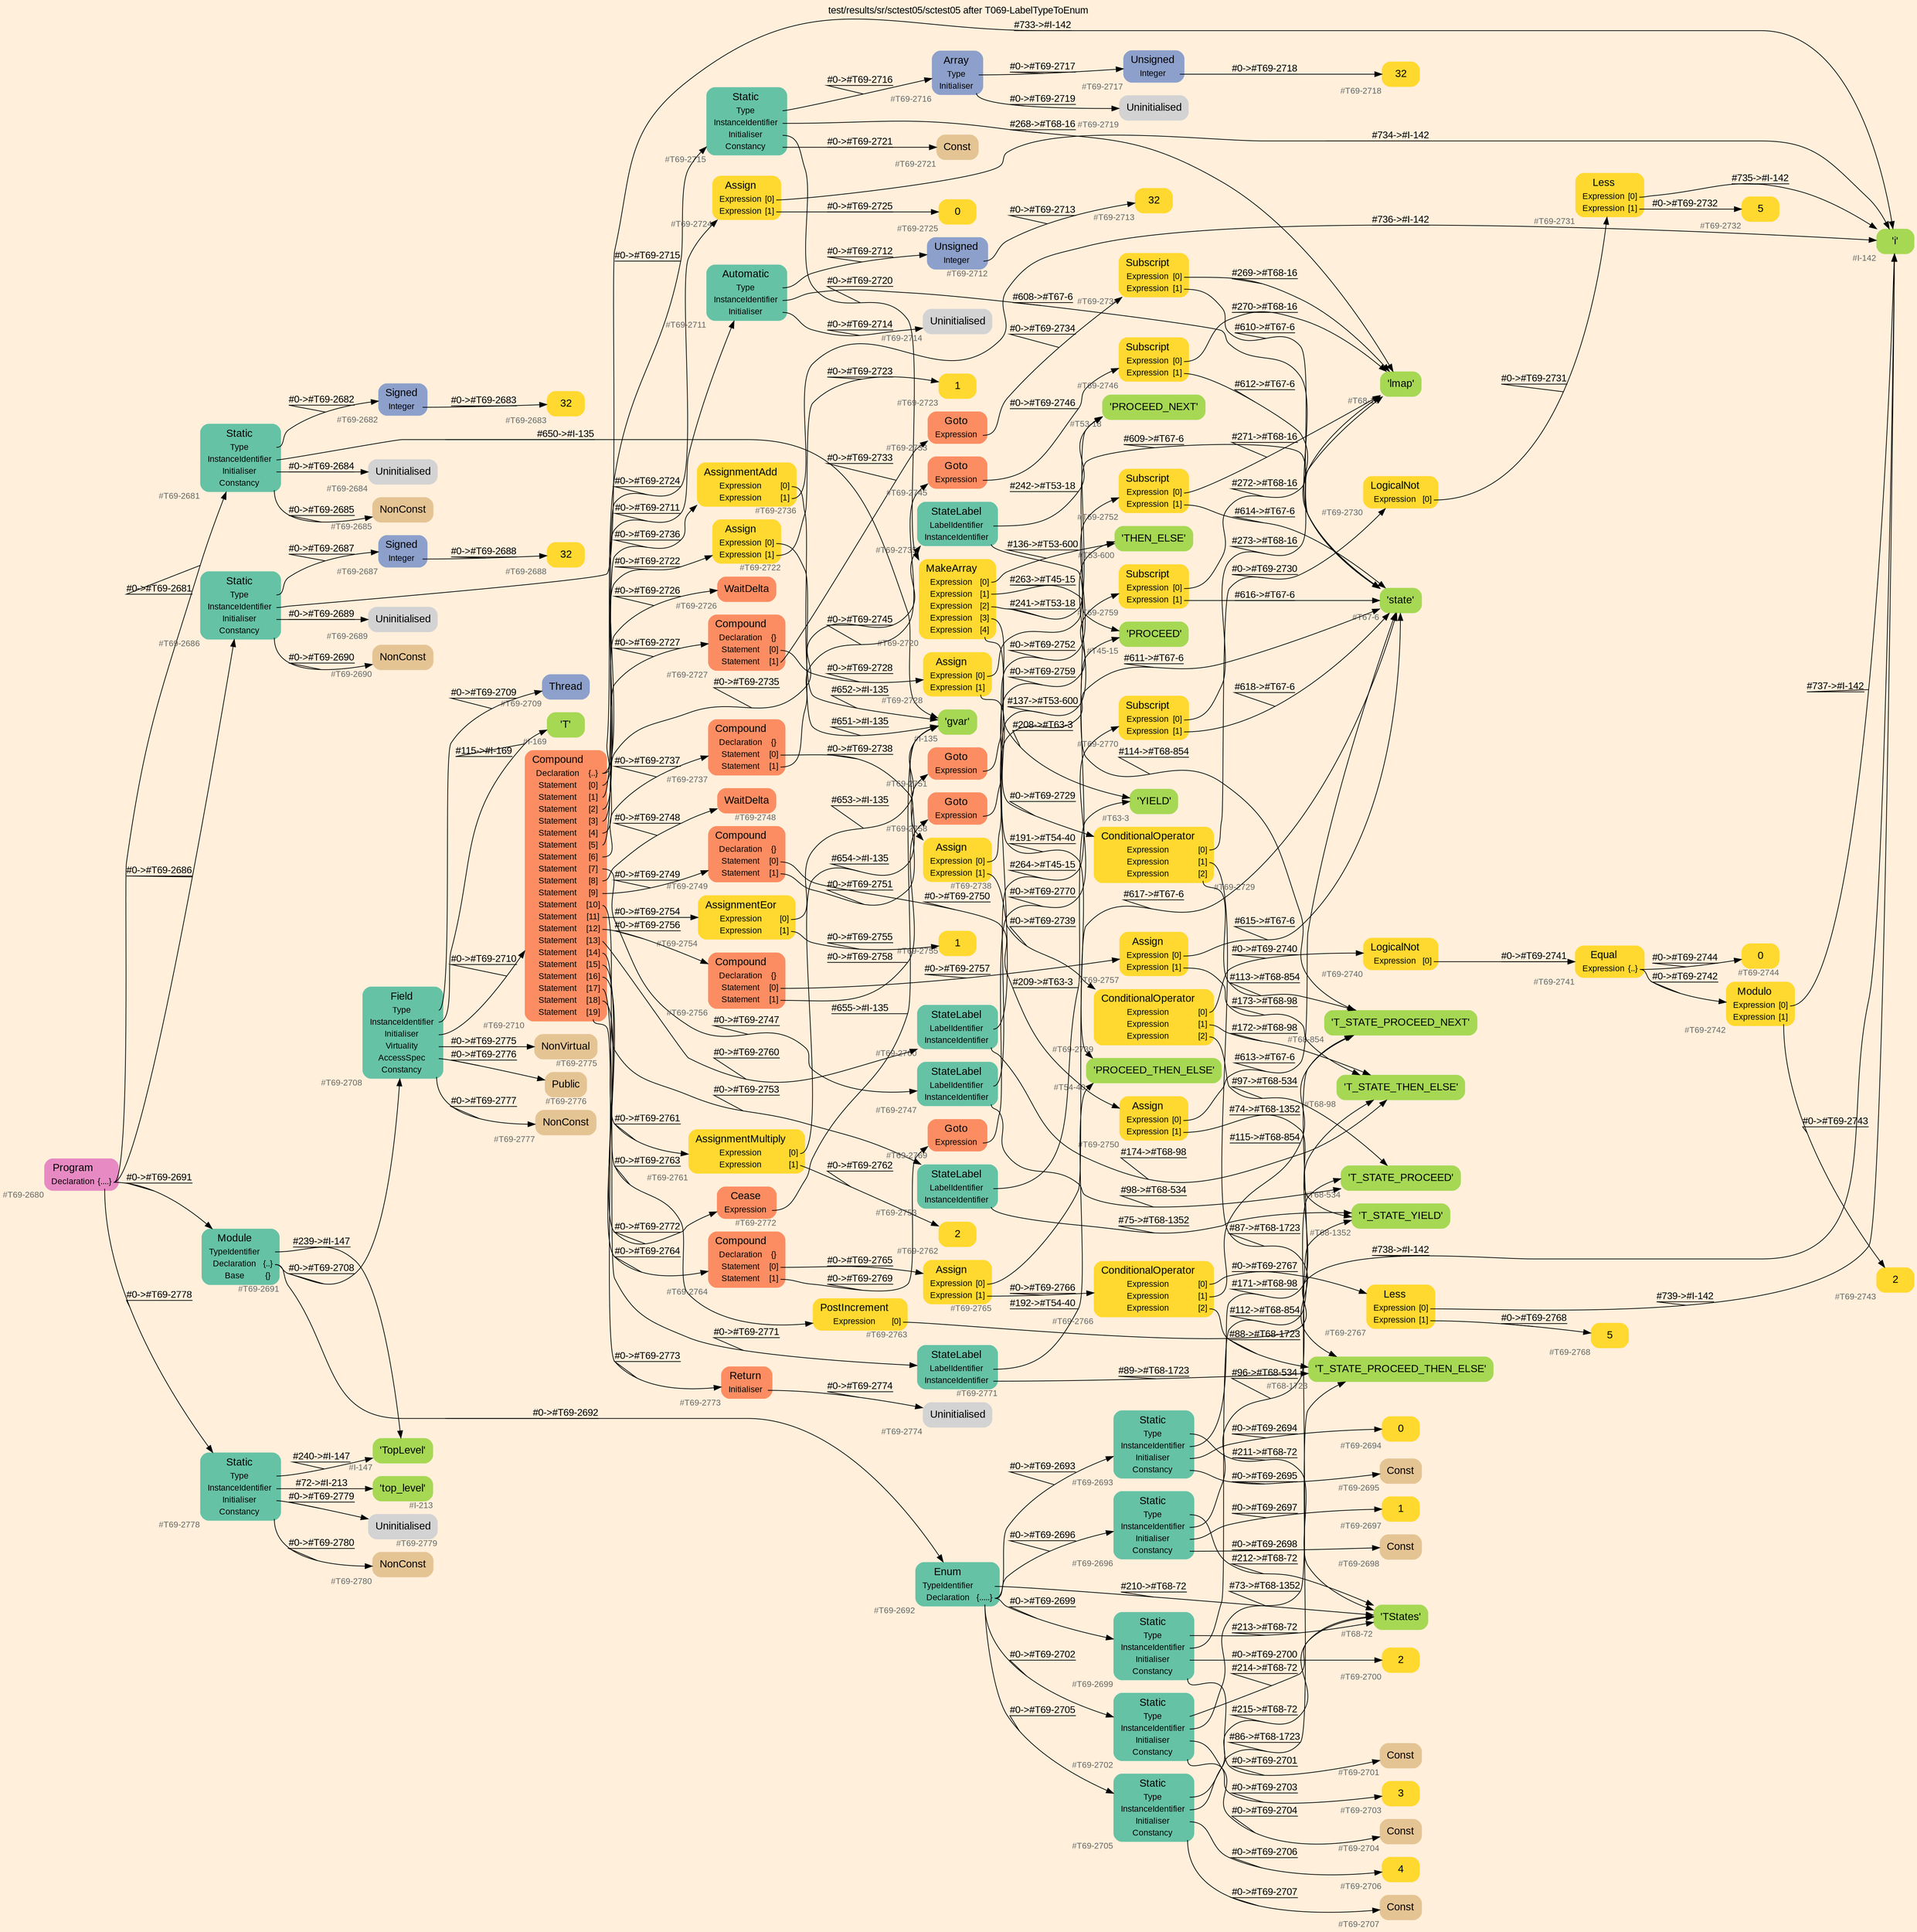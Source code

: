 digraph "test/results/sr/sctest05/sctest05 after T069-LabelTypeToEnum" {
label = "test/results/sr/sctest05/sctest05 after T069-LabelTypeToEnum"
labelloc = t
graph [
    rankdir = "LR"
    ranksep = 0.3
    bgcolor = antiquewhite1
    color = black
    fontcolor = black
    fontname = "Arial"
];
node [
    fontname = "Arial"
];
edge [
    fontname = "Arial"
];

// -------------------- node figure --------------------
// -------- block #T69-2680 ----------
"#T69-2680" [
    fillcolor = "/set28/4"
    xlabel = "#T69-2680"
    fontsize = "12"
    fontcolor = grey40
    shape = "plaintext"
    label = <<TABLE BORDER="0" CELLBORDER="0" CELLSPACING="0">
     <TR><TD><FONT COLOR="black" POINT-SIZE="15">Program</FONT></TD></TR>
     <TR><TD><FONT COLOR="black" POINT-SIZE="12">Declaration</FONT></TD><TD PORT="port0"><FONT COLOR="black" POINT-SIZE="12">{....}</FONT></TD></TR>
    </TABLE>>
    style = "rounded,filled"
];

// -------- block #T69-2681 ----------
"#T69-2681" [
    fillcolor = "/set28/1"
    xlabel = "#T69-2681"
    fontsize = "12"
    fontcolor = grey40
    shape = "plaintext"
    label = <<TABLE BORDER="0" CELLBORDER="0" CELLSPACING="0">
     <TR><TD><FONT COLOR="black" POINT-SIZE="15">Static</FONT></TD></TR>
     <TR><TD><FONT COLOR="black" POINT-SIZE="12">Type</FONT></TD><TD PORT="port0"></TD></TR>
     <TR><TD><FONT COLOR="black" POINT-SIZE="12">InstanceIdentifier</FONT></TD><TD PORT="port1"></TD></TR>
     <TR><TD><FONT COLOR="black" POINT-SIZE="12">Initialiser</FONT></TD><TD PORT="port2"></TD></TR>
     <TR><TD><FONT COLOR="black" POINT-SIZE="12">Constancy</FONT></TD><TD PORT="port3"></TD></TR>
    </TABLE>>
    style = "rounded,filled"
];

// -------- block #T69-2682 ----------
"#T69-2682" [
    fillcolor = "/set28/3"
    xlabel = "#T69-2682"
    fontsize = "12"
    fontcolor = grey40
    shape = "plaintext"
    label = <<TABLE BORDER="0" CELLBORDER="0" CELLSPACING="0">
     <TR><TD><FONT COLOR="black" POINT-SIZE="15">Signed</FONT></TD></TR>
     <TR><TD><FONT COLOR="black" POINT-SIZE="12">Integer</FONT></TD><TD PORT="port0"></TD></TR>
    </TABLE>>
    style = "rounded,filled"
];

// -------- block #T69-2683 ----------
"#T69-2683" [
    fillcolor = "/set28/6"
    xlabel = "#T69-2683"
    fontsize = "12"
    fontcolor = grey40
    shape = "plaintext"
    label = <<TABLE BORDER="0" CELLBORDER="0" CELLSPACING="0">
     <TR><TD><FONT COLOR="black" POINT-SIZE="15">32</FONT></TD></TR>
    </TABLE>>
    style = "rounded,filled"
];

// -------- block #I-135 ----------
"#I-135" [
    fillcolor = "/set28/5"
    xlabel = "#I-135"
    fontsize = "12"
    fontcolor = grey40
    shape = "plaintext"
    label = <<TABLE BORDER="0" CELLBORDER="0" CELLSPACING="0">
     <TR><TD><FONT COLOR="black" POINT-SIZE="15">'gvar'</FONT></TD></TR>
    </TABLE>>
    style = "rounded,filled"
];

// -------- block #T69-2684 ----------
"#T69-2684" [
    xlabel = "#T69-2684"
    fontsize = "12"
    fontcolor = grey40
    shape = "plaintext"
    label = <<TABLE BORDER="0" CELLBORDER="0" CELLSPACING="0">
     <TR><TD><FONT COLOR="black" POINT-SIZE="15">Uninitialised</FONT></TD></TR>
    </TABLE>>
    style = "rounded,filled"
];

// -------- block #T69-2685 ----------
"#T69-2685" [
    fillcolor = "/set28/7"
    xlabel = "#T69-2685"
    fontsize = "12"
    fontcolor = grey40
    shape = "plaintext"
    label = <<TABLE BORDER="0" CELLBORDER="0" CELLSPACING="0">
     <TR><TD><FONT COLOR="black" POINT-SIZE="15">NonConst</FONT></TD></TR>
    </TABLE>>
    style = "rounded,filled"
];

// -------- block #T69-2686 ----------
"#T69-2686" [
    fillcolor = "/set28/1"
    xlabel = "#T69-2686"
    fontsize = "12"
    fontcolor = grey40
    shape = "plaintext"
    label = <<TABLE BORDER="0" CELLBORDER="0" CELLSPACING="0">
     <TR><TD><FONT COLOR="black" POINT-SIZE="15">Static</FONT></TD></TR>
     <TR><TD><FONT COLOR="black" POINT-SIZE="12">Type</FONT></TD><TD PORT="port0"></TD></TR>
     <TR><TD><FONT COLOR="black" POINT-SIZE="12">InstanceIdentifier</FONT></TD><TD PORT="port1"></TD></TR>
     <TR><TD><FONT COLOR="black" POINT-SIZE="12">Initialiser</FONT></TD><TD PORT="port2"></TD></TR>
     <TR><TD><FONT COLOR="black" POINT-SIZE="12">Constancy</FONT></TD><TD PORT="port3"></TD></TR>
    </TABLE>>
    style = "rounded,filled"
];

// -------- block #T69-2687 ----------
"#T69-2687" [
    fillcolor = "/set28/3"
    xlabel = "#T69-2687"
    fontsize = "12"
    fontcolor = grey40
    shape = "plaintext"
    label = <<TABLE BORDER="0" CELLBORDER="0" CELLSPACING="0">
     <TR><TD><FONT COLOR="black" POINT-SIZE="15">Signed</FONT></TD></TR>
     <TR><TD><FONT COLOR="black" POINT-SIZE="12">Integer</FONT></TD><TD PORT="port0"></TD></TR>
    </TABLE>>
    style = "rounded,filled"
];

// -------- block #T69-2688 ----------
"#T69-2688" [
    fillcolor = "/set28/6"
    xlabel = "#T69-2688"
    fontsize = "12"
    fontcolor = grey40
    shape = "plaintext"
    label = <<TABLE BORDER="0" CELLBORDER="0" CELLSPACING="0">
     <TR><TD><FONT COLOR="black" POINT-SIZE="15">32</FONT></TD></TR>
    </TABLE>>
    style = "rounded,filled"
];

// -------- block #I-142 ----------
"#I-142" [
    fillcolor = "/set28/5"
    xlabel = "#I-142"
    fontsize = "12"
    fontcolor = grey40
    shape = "plaintext"
    label = <<TABLE BORDER="0" CELLBORDER="0" CELLSPACING="0">
     <TR><TD><FONT COLOR="black" POINT-SIZE="15">'i'</FONT></TD></TR>
    </TABLE>>
    style = "rounded,filled"
];

// -------- block #T69-2689 ----------
"#T69-2689" [
    xlabel = "#T69-2689"
    fontsize = "12"
    fontcolor = grey40
    shape = "plaintext"
    label = <<TABLE BORDER="0" CELLBORDER="0" CELLSPACING="0">
     <TR><TD><FONT COLOR="black" POINT-SIZE="15">Uninitialised</FONT></TD></TR>
    </TABLE>>
    style = "rounded,filled"
];

// -------- block #T69-2690 ----------
"#T69-2690" [
    fillcolor = "/set28/7"
    xlabel = "#T69-2690"
    fontsize = "12"
    fontcolor = grey40
    shape = "plaintext"
    label = <<TABLE BORDER="0" CELLBORDER="0" CELLSPACING="0">
     <TR><TD><FONT COLOR="black" POINT-SIZE="15">NonConst</FONT></TD></TR>
    </TABLE>>
    style = "rounded,filled"
];

// -------- block #T69-2691 ----------
"#T69-2691" [
    fillcolor = "/set28/1"
    xlabel = "#T69-2691"
    fontsize = "12"
    fontcolor = grey40
    shape = "plaintext"
    label = <<TABLE BORDER="0" CELLBORDER="0" CELLSPACING="0">
     <TR><TD><FONT COLOR="black" POINT-SIZE="15">Module</FONT></TD></TR>
     <TR><TD><FONT COLOR="black" POINT-SIZE="12">TypeIdentifier</FONT></TD><TD PORT="port0"></TD></TR>
     <TR><TD><FONT COLOR="black" POINT-SIZE="12">Declaration</FONT></TD><TD PORT="port1"><FONT COLOR="black" POINT-SIZE="12">{..}</FONT></TD></TR>
     <TR><TD><FONT COLOR="black" POINT-SIZE="12">Base</FONT></TD><TD PORT="port2"><FONT COLOR="black" POINT-SIZE="12">{}</FONT></TD></TR>
    </TABLE>>
    style = "rounded,filled"
];

// -------- block #I-147 ----------
"#I-147" [
    fillcolor = "/set28/5"
    xlabel = "#I-147"
    fontsize = "12"
    fontcolor = grey40
    shape = "plaintext"
    label = <<TABLE BORDER="0" CELLBORDER="0" CELLSPACING="0">
     <TR><TD><FONT COLOR="black" POINT-SIZE="15">'TopLevel'</FONT></TD></TR>
    </TABLE>>
    style = "rounded,filled"
];

// -------- block #T69-2692 ----------
"#T69-2692" [
    fillcolor = "/set28/1"
    xlabel = "#T69-2692"
    fontsize = "12"
    fontcolor = grey40
    shape = "plaintext"
    label = <<TABLE BORDER="0" CELLBORDER="0" CELLSPACING="0">
     <TR><TD><FONT COLOR="black" POINT-SIZE="15">Enum</FONT></TD></TR>
     <TR><TD><FONT COLOR="black" POINT-SIZE="12">TypeIdentifier</FONT></TD><TD PORT="port0"></TD></TR>
     <TR><TD><FONT COLOR="black" POINT-SIZE="12">Declaration</FONT></TD><TD PORT="port1"><FONT COLOR="black" POINT-SIZE="12">{.....}</FONT></TD></TR>
    </TABLE>>
    style = "rounded,filled"
];

// -------- block #T68-72 ----------
"#T68-72" [
    fillcolor = "/set28/5"
    xlabel = "#T68-72"
    fontsize = "12"
    fontcolor = grey40
    shape = "plaintext"
    label = <<TABLE BORDER="0" CELLBORDER="0" CELLSPACING="0">
     <TR><TD><FONT COLOR="black" POINT-SIZE="15">'TStates'</FONT></TD></TR>
    </TABLE>>
    style = "rounded,filled"
];

// -------- block #T69-2693 ----------
"#T69-2693" [
    fillcolor = "/set28/1"
    xlabel = "#T69-2693"
    fontsize = "12"
    fontcolor = grey40
    shape = "plaintext"
    label = <<TABLE BORDER="0" CELLBORDER="0" CELLSPACING="0">
     <TR><TD><FONT COLOR="black" POINT-SIZE="15">Static</FONT></TD></TR>
     <TR><TD><FONT COLOR="black" POINT-SIZE="12">Type</FONT></TD><TD PORT="port0"></TD></TR>
     <TR><TD><FONT COLOR="black" POINT-SIZE="12">InstanceIdentifier</FONT></TD><TD PORT="port1"></TD></TR>
     <TR><TD><FONT COLOR="black" POINT-SIZE="12">Initialiser</FONT></TD><TD PORT="port2"></TD></TR>
     <TR><TD><FONT COLOR="black" POINT-SIZE="12">Constancy</FONT></TD><TD PORT="port3"></TD></TR>
    </TABLE>>
    style = "rounded,filled"
];

// -------- block #T68-98 ----------
"#T68-98" [
    fillcolor = "/set28/5"
    xlabel = "#T68-98"
    fontsize = "12"
    fontcolor = grey40
    shape = "plaintext"
    label = <<TABLE BORDER="0" CELLBORDER="0" CELLSPACING="0">
     <TR><TD><FONT COLOR="black" POINT-SIZE="15">'T_STATE_THEN_ELSE'</FONT></TD></TR>
    </TABLE>>
    style = "rounded,filled"
];

// -------- block #T69-2694 ----------
"#T69-2694" [
    fillcolor = "/set28/6"
    xlabel = "#T69-2694"
    fontsize = "12"
    fontcolor = grey40
    shape = "plaintext"
    label = <<TABLE BORDER="0" CELLBORDER="0" CELLSPACING="0">
     <TR><TD><FONT COLOR="black" POINT-SIZE="15">0</FONT></TD></TR>
    </TABLE>>
    style = "rounded,filled"
];

// -------- block #T69-2695 ----------
"#T69-2695" [
    fillcolor = "/set28/7"
    xlabel = "#T69-2695"
    fontsize = "12"
    fontcolor = grey40
    shape = "plaintext"
    label = <<TABLE BORDER="0" CELLBORDER="0" CELLSPACING="0">
     <TR><TD><FONT COLOR="black" POINT-SIZE="15">Const</FONT></TD></TR>
    </TABLE>>
    style = "rounded,filled"
];

// -------- block #T69-2696 ----------
"#T69-2696" [
    fillcolor = "/set28/1"
    xlabel = "#T69-2696"
    fontsize = "12"
    fontcolor = grey40
    shape = "plaintext"
    label = <<TABLE BORDER="0" CELLBORDER="0" CELLSPACING="0">
     <TR><TD><FONT COLOR="black" POINT-SIZE="15">Static</FONT></TD></TR>
     <TR><TD><FONT COLOR="black" POINT-SIZE="12">Type</FONT></TD><TD PORT="port0"></TD></TR>
     <TR><TD><FONT COLOR="black" POINT-SIZE="12">InstanceIdentifier</FONT></TD><TD PORT="port1"></TD></TR>
     <TR><TD><FONT COLOR="black" POINT-SIZE="12">Initialiser</FONT></TD><TD PORT="port2"></TD></TR>
     <TR><TD><FONT COLOR="black" POINT-SIZE="12">Constancy</FONT></TD><TD PORT="port3"></TD></TR>
    </TABLE>>
    style = "rounded,filled"
];

// -------- block #T68-534 ----------
"#T68-534" [
    fillcolor = "/set28/5"
    xlabel = "#T68-534"
    fontsize = "12"
    fontcolor = grey40
    shape = "plaintext"
    label = <<TABLE BORDER="0" CELLBORDER="0" CELLSPACING="0">
     <TR><TD><FONT COLOR="black" POINT-SIZE="15">'T_STATE_PROCEED'</FONT></TD></TR>
    </TABLE>>
    style = "rounded,filled"
];

// -------- block #T69-2697 ----------
"#T69-2697" [
    fillcolor = "/set28/6"
    xlabel = "#T69-2697"
    fontsize = "12"
    fontcolor = grey40
    shape = "plaintext"
    label = <<TABLE BORDER="0" CELLBORDER="0" CELLSPACING="0">
     <TR><TD><FONT COLOR="black" POINT-SIZE="15">1</FONT></TD></TR>
    </TABLE>>
    style = "rounded,filled"
];

// -------- block #T69-2698 ----------
"#T69-2698" [
    fillcolor = "/set28/7"
    xlabel = "#T69-2698"
    fontsize = "12"
    fontcolor = grey40
    shape = "plaintext"
    label = <<TABLE BORDER="0" CELLBORDER="0" CELLSPACING="0">
     <TR><TD><FONT COLOR="black" POINT-SIZE="15">Const</FONT></TD></TR>
    </TABLE>>
    style = "rounded,filled"
];

// -------- block #T69-2699 ----------
"#T69-2699" [
    fillcolor = "/set28/1"
    xlabel = "#T69-2699"
    fontsize = "12"
    fontcolor = grey40
    shape = "plaintext"
    label = <<TABLE BORDER="0" CELLBORDER="0" CELLSPACING="0">
     <TR><TD><FONT COLOR="black" POINT-SIZE="15">Static</FONT></TD></TR>
     <TR><TD><FONT COLOR="black" POINT-SIZE="12">Type</FONT></TD><TD PORT="port0"></TD></TR>
     <TR><TD><FONT COLOR="black" POINT-SIZE="12">InstanceIdentifier</FONT></TD><TD PORT="port1"></TD></TR>
     <TR><TD><FONT COLOR="black" POINT-SIZE="12">Initialiser</FONT></TD><TD PORT="port2"></TD></TR>
     <TR><TD><FONT COLOR="black" POINT-SIZE="12">Constancy</FONT></TD><TD PORT="port3"></TD></TR>
    </TABLE>>
    style = "rounded,filled"
];

// -------- block #T68-854 ----------
"#T68-854" [
    fillcolor = "/set28/5"
    xlabel = "#T68-854"
    fontsize = "12"
    fontcolor = grey40
    shape = "plaintext"
    label = <<TABLE BORDER="0" CELLBORDER="0" CELLSPACING="0">
     <TR><TD><FONT COLOR="black" POINT-SIZE="15">'T_STATE_PROCEED_NEXT'</FONT></TD></TR>
    </TABLE>>
    style = "rounded,filled"
];

// -------- block #T69-2700 ----------
"#T69-2700" [
    fillcolor = "/set28/6"
    xlabel = "#T69-2700"
    fontsize = "12"
    fontcolor = grey40
    shape = "plaintext"
    label = <<TABLE BORDER="0" CELLBORDER="0" CELLSPACING="0">
     <TR><TD><FONT COLOR="black" POINT-SIZE="15">2</FONT></TD></TR>
    </TABLE>>
    style = "rounded,filled"
];

// -------- block #T69-2701 ----------
"#T69-2701" [
    fillcolor = "/set28/7"
    xlabel = "#T69-2701"
    fontsize = "12"
    fontcolor = grey40
    shape = "plaintext"
    label = <<TABLE BORDER="0" CELLBORDER="0" CELLSPACING="0">
     <TR><TD><FONT COLOR="black" POINT-SIZE="15">Const</FONT></TD></TR>
    </TABLE>>
    style = "rounded,filled"
];

// -------- block #T69-2702 ----------
"#T69-2702" [
    fillcolor = "/set28/1"
    xlabel = "#T69-2702"
    fontsize = "12"
    fontcolor = grey40
    shape = "plaintext"
    label = <<TABLE BORDER="0" CELLBORDER="0" CELLSPACING="0">
     <TR><TD><FONT COLOR="black" POINT-SIZE="15">Static</FONT></TD></TR>
     <TR><TD><FONT COLOR="black" POINT-SIZE="12">Type</FONT></TD><TD PORT="port0"></TD></TR>
     <TR><TD><FONT COLOR="black" POINT-SIZE="12">InstanceIdentifier</FONT></TD><TD PORT="port1"></TD></TR>
     <TR><TD><FONT COLOR="black" POINT-SIZE="12">Initialiser</FONT></TD><TD PORT="port2"></TD></TR>
     <TR><TD><FONT COLOR="black" POINT-SIZE="12">Constancy</FONT></TD><TD PORT="port3"></TD></TR>
    </TABLE>>
    style = "rounded,filled"
];

// -------- block #T68-1352 ----------
"#T68-1352" [
    fillcolor = "/set28/5"
    xlabel = "#T68-1352"
    fontsize = "12"
    fontcolor = grey40
    shape = "plaintext"
    label = <<TABLE BORDER="0" CELLBORDER="0" CELLSPACING="0">
     <TR><TD><FONT COLOR="black" POINT-SIZE="15">'T_STATE_YIELD'</FONT></TD></TR>
    </TABLE>>
    style = "rounded,filled"
];

// -------- block #T69-2703 ----------
"#T69-2703" [
    fillcolor = "/set28/6"
    xlabel = "#T69-2703"
    fontsize = "12"
    fontcolor = grey40
    shape = "plaintext"
    label = <<TABLE BORDER="0" CELLBORDER="0" CELLSPACING="0">
     <TR><TD><FONT COLOR="black" POINT-SIZE="15">3</FONT></TD></TR>
    </TABLE>>
    style = "rounded,filled"
];

// -------- block #T69-2704 ----------
"#T69-2704" [
    fillcolor = "/set28/7"
    xlabel = "#T69-2704"
    fontsize = "12"
    fontcolor = grey40
    shape = "plaintext"
    label = <<TABLE BORDER="0" CELLBORDER="0" CELLSPACING="0">
     <TR><TD><FONT COLOR="black" POINT-SIZE="15">Const</FONT></TD></TR>
    </TABLE>>
    style = "rounded,filled"
];

// -------- block #T69-2705 ----------
"#T69-2705" [
    fillcolor = "/set28/1"
    xlabel = "#T69-2705"
    fontsize = "12"
    fontcolor = grey40
    shape = "plaintext"
    label = <<TABLE BORDER="0" CELLBORDER="0" CELLSPACING="0">
     <TR><TD><FONT COLOR="black" POINT-SIZE="15">Static</FONT></TD></TR>
     <TR><TD><FONT COLOR="black" POINT-SIZE="12">Type</FONT></TD><TD PORT="port0"></TD></TR>
     <TR><TD><FONT COLOR="black" POINT-SIZE="12">InstanceIdentifier</FONT></TD><TD PORT="port1"></TD></TR>
     <TR><TD><FONT COLOR="black" POINT-SIZE="12">Initialiser</FONT></TD><TD PORT="port2"></TD></TR>
     <TR><TD><FONT COLOR="black" POINT-SIZE="12">Constancy</FONT></TD><TD PORT="port3"></TD></TR>
    </TABLE>>
    style = "rounded,filled"
];

// -------- block #T68-1723 ----------
"#T68-1723" [
    fillcolor = "/set28/5"
    xlabel = "#T68-1723"
    fontsize = "12"
    fontcolor = grey40
    shape = "plaintext"
    label = <<TABLE BORDER="0" CELLBORDER="0" CELLSPACING="0">
     <TR><TD><FONT COLOR="black" POINT-SIZE="15">'T_STATE_PROCEED_THEN_ELSE'</FONT></TD></TR>
    </TABLE>>
    style = "rounded,filled"
];

// -------- block #T69-2706 ----------
"#T69-2706" [
    fillcolor = "/set28/6"
    xlabel = "#T69-2706"
    fontsize = "12"
    fontcolor = grey40
    shape = "plaintext"
    label = <<TABLE BORDER="0" CELLBORDER="0" CELLSPACING="0">
     <TR><TD><FONT COLOR="black" POINT-SIZE="15">4</FONT></TD></TR>
    </TABLE>>
    style = "rounded,filled"
];

// -------- block #T69-2707 ----------
"#T69-2707" [
    fillcolor = "/set28/7"
    xlabel = "#T69-2707"
    fontsize = "12"
    fontcolor = grey40
    shape = "plaintext"
    label = <<TABLE BORDER="0" CELLBORDER="0" CELLSPACING="0">
     <TR><TD><FONT COLOR="black" POINT-SIZE="15">Const</FONT></TD></TR>
    </TABLE>>
    style = "rounded,filled"
];

// -------- block #T69-2708 ----------
"#T69-2708" [
    fillcolor = "/set28/1"
    xlabel = "#T69-2708"
    fontsize = "12"
    fontcolor = grey40
    shape = "plaintext"
    label = <<TABLE BORDER="0" CELLBORDER="0" CELLSPACING="0">
     <TR><TD><FONT COLOR="black" POINT-SIZE="15">Field</FONT></TD></TR>
     <TR><TD><FONT COLOR="black" POINT-SIZE="12">Type</FONT></TD><TD PORT="port0"></TD></TR>
     <TR><TD><FONT COLOR="black" POINT-SIZE="12">InstanceIdentifier</FONT></TD><TD PORT="port1"></TD></TR>
     <TR><TD><FONT COLOR="black" POINT-SIZE="12">Initialiser</FONT></TD><TD PORT="port2"></TD></TR>
     <TR><TD><FONT COLOR="black" POINT-SIZE="12">Virtuality</FONT></TD><TD PORT="port3"></TD></TR>
     <TR><TD><FONT COLOR="black" POINT-SIZE="12">AccessSpec</FONT></TD><TD PORT="port4"></TD></TR>
     <TR><TD><FONT COLOR="black" POINT-SIZE="12">Constancy</FONT></TD><TD PORT="port5"></TD></TR>
    </TABLE>>
    style = "rounded,filled"
];

// -------- block #T69-2709 ----------
"#T69-2709" [
    fillcolor = "/set28/3"
    xlabel = "#T69-2709"
    fontsize = "12"
    fontcolor = grey40
    shape = "plaintext"
    label = <<TABLE BORDER="0" CELLBORDER="0" CELLSPACING="0">
     <TR><TD><FONT COLOR="black" POINT-SIZE="15">Thread</FONT></TD></TR>
    </TABLE>>
    style = "rounded,filled"
];

// -------- block #I-169 ----------
"#I-169" [
    fillcolor = "/set28/5"
    xlabel = "#I-169"
    fontsize = "12"
    fontcolor = grey40
    shape = "plaintext"
    label = <<TABLE BORDER="0" CELLBORDER="0" CELLSPACING="0">
     <TR><TD><FONT COLOR="black" POINT-SIZE="15">'T'</FONT></TD></TR>
    </TABLE>>
    style = "rounded,filled"
];

// -------- block #T69-2710 ----------
"#T69-2710" [
    fillcolor = "/set28/2"
    xlabel = "#T69-2710"
    fontsize = "12"
    fontcolor = grey40
    shape = "plaintext"
    label = <<TABLE BORDER="0" CELLBORDER="0" CELLSPACING="0">
     <TR><TD><FONT COLOR="black" POINT-SIZE="15">Compound</FONT></TD></TR>
     <TR><TD><FONT COLOR="black" POINT-SIZE="12">Declaration</FONT></TD><TD PORT="port0"><FONT COLOR="black" POINT-SIZE="12">{..}</FONT></TD></TR>
     <TR><TD><FONT COLOR="black" POINT-SIZE="12">Statement</FONT></TD><TD PORT="port1"><FONT COLOR="black" POINT-SIZE="12">[0]</FONT></TD></TR>
     <TR><TD><FONT COLOR="black" POINT-SIZE="12">Statement</FONT></TD><TD PORT="port2"><FONT COLOR="black" POINT-SIZE="12">[1]</FONT></TD></TR>
     <TR><TD><FONT COLOR="black" POINT-SIZE="12">Statement</FONT></TD><TD PORT="port3"><FONT COLOR="black" POINT-SIZE="12">[2]</FONT></TD></TR>
     <TR><TD><FONT COLOR="black" POINT-SIZE="12">Statement</FONT></TD><TD PORT="port4"><FONT COLOR="black" POINT-SIZE="12">[3]</FONT></TD></TR>
     <TR><TD><FONT COLOR="black" POINT-SIZE="12">Statement</FONT></TD><TD PORT="port5"><FONT COLOR="black" POINT-SIZE="12">[4]</FONT></TD></TR>
     <TR><TD><FONT COLOR="black" POINT-SIZE="12">Statement</FONT></TD><TD PORT="port6"><FONT COLOR="black" POINT-SIZE="12">[5]</FONT></TD></TR>
     <TR><TD><FONT COLOR="black" POINT-SIZE="12">Statement</FONT></TD><TD PORT="port7"><FONT COLOR="black" POINT-SIZE="12">[6]</FONT></TD></TR>
     <TR><TD><FONT COLOR="black" POINT-SIZE="12">Statement</FONT></TD><TD PORT="port8"><FONT COLOR="black" POINT-SIZE="12">[7]</FONT></TD></TR>
     <TR><TD><FONT COLOR="black" POINT-SIZE="12">Statement</FONT></TD><TD PORT="port9"><FONT COLOR="black" POINT-SIZE="12">[8]</FONT></TD></TR>
     <TR><TD><FONT COLOR="black" POINT-SIZE="12">Statement</FONT></TD><TD PORT="port10"><FONT COLOR="black" POINT-SIZE="12">[9]</FONT></TD></TR>
     <TR><TD><FONT COLOR="black" POINT-SIZE="12">Statement</FONT></TD><TD PORT="port11"><FONT COLOR="black" POINT-SIZE="12">[10]</FONT></TD></TR>
     <TR><TD><FONT COLOR="black" POINT-SIZE="12">Statement</FONT></TD><TD PORT="port12"><FONT COLOR="black" POINT-SIZE="12">[11]</FONT></TD></TR>
     <TR><TD><FONT COLOR="black" POINT-SIZE="12">Statement</FONT></TD><TD PORT="port13"><FONT COLOR="black" POINT-SIZE="12">[12]</FONT></TD></TR>
     <TR><TD><FONT COLOR="black" POINT-SIZE="12">Statement</FONT></TD><TD PORT="port14"><FONT COLOR="black" POINT-SIZE="12">[13]</FONT></TD></TR>
     <TR><TD><FONT COLOR="black" POINT-SIZE="12">Statement</FONT></TD><TD PORT="port15"><FONT COLOR="black" POINT-SIZE="12">[14]</FONT></TD></TR>
     <TR><TD><FONT COLOR="black" POINT-SIZE="12">Statement</FONT></TD><TD PORT="port16"><FONT COLOR="black" POINT-SIZE="12">[15]</FONT></TD></TR>
     <TR><TD><FONT COLOR="black" POINT-SIZE="12">Statement</FONT></TD><TD PORT="port17"><FONT COLOR="black" POINT-SIZE="12">[16]</FONT></TD></TR>
     <TR><TD><FONT COLOR="black" POINT-SIZE="12">Statement</FONT></TD><TD PORT="port18"><FONT COLOR="black" POINT-SIZE="12">[17]</FONT></TD></TR>
     <TR><TD><FONT COLOR="black" POINT-SIZE="12">Statement</FONT></TD><TD PORT="port19"><FONT COLOR="black" POINT-SIZE="12">[18]</FONT></TD></TR>
     <TR><TD><FONT COLOR="black" POINT-SIZE="12">Statement</FONT></TD><TD PORT="port20"><FONT COLOR="black" POINT-SIZE="12">[19]</FONT></TD></TR>
    </TABLE>>
    style = "rounded,filled"
];

// -------- block #T69-2711 ----------
"#T69-2711" [
    fillcolor = "/set28/1"
    xlabel = "#T69-2711"
    fontsize = "12"
    fontcolor = grey40
    shape = "plaintext"
    label = <<TABLE BORDER="0" CELLBORDER="0" CELLSPACING="0">
     <TR><TD><FONT COLOR="black" POINT-SIZE="15">Automatic</FONT></TD></TR>
     <TR><TD><FONT COLOR="black" POINT-SIZE="12">Type</FONT></TD><TD PORT="port0"></TD></TR>
     <TR><TD><FONT COLOR="black" POINT-SIZE="12">InstanceIdentifier</FONT></TD><TD PORT="port1"></TD></TR>
     <TR><TD><FONT COLOR="black" POINT-SIZE="12">Initialiser</FONT></TD><TD PORT="port2"></TD></TR>
    </TABLE>>
    style = "rounded,filled"
];

// -------- block #T69-2712 ----------
"#T69-2712" [
    fillcolor = "/set28/3"
    xlabel = "#T69-2712"
    fontsize = "12"
    fontcolor = grey40
    shape = "plaintext"
    label = <<TABLE BORDER="0" CELLBORDER="0" CELLSPACING="0">
     <TR><TD><FONT COLOR="black" POINT-SIZE="15">Unsigned</FONT></TD></TR>
     <TR><TD><FONT COLOR="black" POINT-SIZE="12">Integer</FONT></TD><TD PORT="port0"></TD></TR>
    </TABLE>>
    style = "rounded,filled"
];

// -------- block #T69-2713 ----------
"#T69-2713" [
    fillcolor = "/set28/6"
    xlabel = "#T69-2713"
    fontsize = "12"
    fontcolor = grey40
    shape = "plaintext"
    label = <<TABLE BORDER="0" CELLBORDER="0" CELLSPACING="0">
     <TR><TD><FONT COLOR="black" POINT-SIZE="15">32</FONT></TD></TR>
    </TABLE>>
    style = "rounded,filled"
];

// -------- block #T67-6 ----------
"#T67-6" [
    fillcolor = "/set28/5"
    xlabel = "#T67-6"
    fontsize = "12"
    fontcolor = grey40
    shape = "plaintext"
    label = <<TABLE BORDER="0" CELLBORDER="0" CELLSPACING="0">
     <TR><TD><FONT COLOR="black" POINT-SIZE="15">'state'</FONT></TD></TR>
    </TABLE>>
    style = "rounded,filled"
];

// -------- block #T69-2714 ----------
"#T69-2714" [
    xlabel = "#T69-2714"
    fontsize = "12"
    fontcolor = grey40
    shape = "plaintext"
    label = <<TABLE BORDER="0" CELLBORDER="0" CELLSPACING="0">
     <TR><TD><FONT COLOR="black" POINT-SIZE="15">Uninitialised</FONT></TD></TR>
    </TABLE>>
    style = "rounded,filled"
];

// -------- block #T69-2715 ----------
"#T69-2715" [
    fillcolor = "/set28/1"
    xlabel = "#T69-2715"
    fontsize = "12"
    fontcolor = grey40
    shape = "plaintext"
    label = <<TABLE BORDER="0" CELLBORDER="0" CELLSPACING="0">
     <TR><TD><FONT COLOR="black" POINT-SIZE="15">Static</FONT></TD></TR>
     <TR><TD><FONT COLOR="black" POINT-SIZE="12">Type</FONT></TD><TD PORT="port0"></TD></TR>
     <TR><TD><FONT COLOR="black" POINT-SIZE="12">InstanceIdentifier</FONT></TD><TD PORT="port1"></TD></TR>
     <TR><TD><FONT COLOR="black" POINT-SIZE="12">Initialiser</FONT></TD><TD PORT="port2"></TD></TR>
     <TR><TD><FONT COLOR="black" POINT-SIZE="12">Constancy</FONT></TD><TD PORT="port3"></TD></TR>
    </TABLE>>
    style = "rounded,filled"
];

// -------- block #T69-2716 ----------
"#T69-2716" [
    fillcolor = "/set28/3"
    xlabel = "#T69-2716"
    fontsize = "12"
    fontcolor = grey40
    shape = "plaintext"
    label = <<TABLE BORDER="0" CELLBORDER="0" CELLSPACING="0">
     <TR><TD><FONT COLOR="black" POINT-SIZE="15">Array</FONT></TD></TR>
     <TR><TD><FONT COLOR="black" POINT-SIZE="12">Type</FONT></TD><TD PORT="port0"></TD></TR>
     <TR><TD><FONT COLOR="black" POINT-SIZE="12">Initialiser</FONT></TD><TD PORT="port1"></TD></TR>
    </TABLE>>
    style = "rounded,filled"
];

// -------- block #T69-2717 ----------
"#T69-2717" [
    fillcolor = "/set28/3"
    xlabel = "#T69-2717"
    fontsize = "12"
    fontcolor = grey40
    shape = "plaintext"
    label = <<TABLE BORDER="0" CELLBORDER="0" CELLSPACING="0">
     <TR><TD><FONT COLOR="black" POINT-SIZE="15">Unsigned</FONT></TD></TR>
     <TR><TD><FONT COLOR="black" POINT-SIZE="12">Integer</FONT></TD><TD PORT="port0"></TD></TR>
    </TABLE>>
    style = "rounded,filled"
];

// -------- block #T69-2718 ----------
"#T69-2718" [
    fillcolor = "/set28/6"
    xlabel = "#T69-2718"
    fontsize = "12"
    fontcolor = grey40
    shape = "plaintext"
    label = <<TABLE BORDER="0" CELLBORDER="0" CELLSPACING="0">
     <TR><TD><FONT COLOR="black" POINT-SIZE="15">32</FONT></TD></TR>
    </TABLE>>
    style = "rounded,filled"
];

// -------- block #T69-2719 ----------
"#T69-2719" [
    xlabel = "#T69-2719"
    fontsize = "12"
    fontcolor = grey40
    shape = "plaintext"
    label = <<TABLE BORDER="0" CELLBORDER="0" CELLSPACING="0">
     <TR><TD><FONT COLOR="black" POINT-SIZE="15">Uninitialised</FONT></TD></TR>
    </TABLE>>
    style = "rounded,filled"
];

// -------- block #T68-16 ----------
"#T68-16" [
    fillcolor = "/set28/5"
    xlabel = "#T68-16"
    fontsize = "12"
    fontcolor = grey40
    shape = "plaintext"
    label = <<TABLE BORDER="0" CELLBORDER="0" CELLSPACING="0">
     <TR><TD><FONT COLOR="black" POINT-SIZE="15">'lmap'</FONT></TD></TR>
    </TABLE>>
    style = "rounded,filled"
];

// -------- block #T69-2720 ----------
"#T69-2720" [
    fillcolor = "/set28/6"
    xlabel = "#T69-2720"
    fontsize = "12"
    fontcolor = grey40
    shape = "plaintext"
    label = <<TABLE BORDER="0" CELLBORDER="0" CELLSPACING="0">
     <TR><TD><FONT COLOR="black" POINT-SIZE="15">MakeArray</FONT></TD></TR>
     <TR><TD><FONT COLOR="black" POINT-SIZE="12">Expression</FONT></TD><TD PORT="port0"><FONT COLOR="black" POINT-SIZE="12">[0]</FONT></TD></TR>
     <TR><TD><FONT COLOR="black" POINT-SIZE="12">Expression</FONT></TD><TD PORT="port1"><FONT COLOR="black" POINT-SIZE="12">[1]</FONT></TD></TR>
     <TR><TD><FONT COLOR="black" POINT-SIZE="12">Expression</FONT></TD><TD PORT="port2"><FONT COLOR="black" POINT-SIZE="12">[2]</FONT></TD></TR>
     <TR><TD><FONT COLOR="black" POINT-SIZE="12">Expression</FONT></TD><TD PORT="port3"><FONT COLOR="black" POINT-SIZE="12">[3]</FONT></TD></TR>
     <TR><TD><FONT COLOR="black" POINT-SIZE="12">Expression</FONT></TD><TD PORT="port4"><FONT COLOR="black" POINT-SIZE="12">[4]</FONT></TD></TR>
    </TABLE>>
    style = "rounded,filled"
];

// -------- block #T53-600 ----------
"#T53-600" [
    fillcolor = "/set28/5"
    xlabel = "#T53-600"
    fontsize = "12"
    fontcolor = grey40
    shape = "plaintext"
    label = <<TABLE BORDER="0" CELLBORDER="0" CELLSPACING="0">
     <TR><TD><FONT COLOR="black" POINT-SIZE="15">'THEN_ELSE'</FONT></TD></TR>
    </TABLE>>
    style = "rounded,filled"
];

// -------- block #T45-15 ----------
"#T45-15" [
    fillcolor = "/set28/5"
    xlabel = "#T45-15"
    fontsize = "12"
    fontcolor = grey40
    shape = "plaintext"
    label = <<TABLE BORDER="0" CELLBORDER="0" CELLSPACING="0">
     <TR><TD><FONT COLOR="black" POINT-SIZE="15">'PROCEED'</FONT></TD></TR>
    </TABLE>>
    style = "rounded,filled"
];

// -------- block #T53-18 ----------
"#T53-18" [
    fillcolor = "/set28/5"
    xlabel = "#T53-18"
    fontsize = "12"
    fontcolor = grey40
    shape = "plaintext"
    label = <<TABLE BORDER="0" CELLBORDER="0" CELLSPACING="0">
     <TR><TD><FONT COLOR="black" POINT-SIZE="15">'PROCEED_NEXT'</FONT></TD></TR>
    </TABLE>>
    style = "rounded,filled"
];

// -------- block #T63-3 ----------
"#T63-3" [
    fillcolor = "/set28/5"
    xlabel = "#T63-3"
    fontsize = "12"
    fontcolor = grey40
    shape = "plaintext"
    label = <<TABLE BORDER="0" CELLBORDER="0" CELLSPACING="0">
     <TR><TD><FONT COLOR="black" POINT-SIZE="15">'YIELD'</FONT></TD></TR>
    </TABLE>>
    style = "rounded,filled"
];

// -------- block #T54-40 ----------
"#T54-40" [
    fillcolor = "/set28/5"
    xlabel = "#T54-40"
    fontsize = "12"
    fontcolor = grey40
    shape = "plaintext"
    label = <<TABLE BORDER="0" CELLBORDER="0" CELLSPACING="0">
     <TR><TD><FONT COLOR="black" POINT-SIZE="15">'PROCEED_THEN_ELSE'</FONT></TD></TR>
    </TABLE>>
    style = "rounded,filled"
];

// -------- block #T69-2721 ----------
"#T69-2721" [
    fillcolor = "/set28/7"
    xlabel = "#T69-2721"
    fontsize = "12"
    fontcolor = grey40
    shape = "plaintext"
    label = <<TABLE BORDER="0" CELLBORDER="0" CELLSPACING="0">
     <TR><TD><FONT COLOR="black" POINT-SIZE="15">Const</FONT></TD></TR>
    </TABLE>>
    style = "rounded,filled"
];

// -------- block #T69-2722 ----------
"#T69-2722" [
    fillcolor = "/set28/6"
    xlabel = "#T69-2722"
    fontsize = "12"
    fontcolor = grey40
    shape = "plaintext"
    label = <<TABLE BORDER="0" CELLBORDER="0" CELLSPACING="0">
     <TR><TD><FONT COLOR="black" POINT-SIZE="15">Assign</FONT></TD></TR>
     <TR><TD><FONT COLOR="black" POINT-SIZE="12">Expression</FONT></TD><TD PORT="port0"><FONT COLOR="black" POINT-SIZE="12">[0]</FONT></TD></TR>
     <TR><TD><FONT COLOR="black" POINT-SIZE="12">Expression</FONT></TD><TD PORT="port1"><FONT COLOR="black" POINT-SIZE="12">[1]</FONT></TD></TR>
    </TABLE>>
    style = "rounded,filled"
];

// -------- block #T69-2723 ----------
"#T69-2723" [
    fillcolor = "/set28/6"
    xlabel = "#T69-2723"
    fontsize = "12"
    fontcolor = grey40
    shape = "plaintext"
    label = <<TABLE BORDER="0" CELLBORDER="0" CELLSPACING="0">
     <TR><TD><FONT COLOR="black" POINT-SIZE="15">1</FONT></TD></TR>
    </TABLE>>
    style = "rounded,filled"
];

// -------- block #T69-2724 ----------
"#T69-2724" [
    fillcolor = "/set28/6"
    xlabel = "#T69-2724"
    fontsize = "12"
    fontcolor = grey40
    shape = "plaintext"
    label = <<TABLE BORDER="0" CELLBORDER="0" CELLSPACING="0">
     <TR><TD><FONT COLOR="black" POINT-SIZE="15">Assign</FONT></TD></TR>
     <TR><TD><FONT COLOR="black" POINT-SIZE="12">Expression</FONT></TD><TD PORT="port0"><FONT COLOR="black" POINT-SIZE="12">[0]</FONT></TD></TR>
     <TR><TD><FONT COLOR="black" POINT-SIZE="12">Expression</FONT></TD><TD PORT="port1"><FONT COLOR="black" POINT-SIZE="12">[1]</FONT></TD></TR>
    </TABLE>>
    style = "rounded,filled"
];

// -------- block #T69-2725 ----------
"#T69-2725" [
    fillcolor = "/set28/6"
    xlabel = "#T69-2725"
    fontsize = "12"
    fontcolor = grey40
    shape = "plaintext"
    label = <<TABLE BORDER="0" CELLBORDER="0" CELLSPACING="0">
     <TR><TD><FONT COLOR="black" POINT-SIZE="15">0</FONT></TD></TR>
    </TABLE>>
    style = "rounded,filled"
];

// -------- block #T69-2726 ----------
"#T69-2726" [
    fillcolor = "/set28/2"
    xlabel = "#T69-2726"
    fontsize = "12"
    fontcolor = grey40
    shape = "plaintext"
    label = <<TABLE BORDER="0" CELLBORDER="0" CELLSPACING="0">
     <TR><TD><FONT COLOR="black" POINT-SIZE="15">WaitDelta</FONT></TD></TR>
    </TABLE>>
    style = "rounded,filled"
];

// -------- block #T69-2727 ----------
"#T69-2727" [
    fillcolor = "/set28/2"
    xlabel = "#T69-2727"
    fontsize = "12"
    fontcolor = grey40
    shape = "plaintext"
    label = <<TABLE BORDER="0" CELLBORDER="0" CELLSPACING="0">
     <TR><TD><FONT COLOR="black" POINT-SIZE="15">Compound</FONT></TD></TR>
     <TR><TD><FONT COLOR="black" POINT-SIZE="12">Declaration</FONT></TD><TD PORT="port0"><FONT COLOR="black" POINT-SIZE="12">{}</FONT></TD></TR>
     <TR><TD><FONT COLOR="black" POINT-SIZE="12">Statement</FONT></TD><TD PORT="port1"><FONT COLOR="black" POINT-SIZE="12">[0]</FONT></TD></TR>
     <TR><TD><FONT COLOR="black" POINT-SIZE="12">Statement</FONT></TD><TD PORT="port2"><FONT COLOR="black" POINT-SIZE="12">[1]</FONT></TD></TR>
    </TABLE>>
    style = "rounded,filled"
];

// -------- block #T69-2728 ----------
"#T69-2728" [
    fillcolor = "/set28/6"
    xlabel = "#T69-2728"
    fontsize = "12"
    fontcolor = grey40
    shape = "plaintext"
    label = <<TABLE BORDER="0" CELLBORDER="0" CELLSPACING="0">
     <TR><TD><FONT COLOR="black" POINT-SIZE="15">Assign</FONT></TD></TR>
     <TR><TD><FONT COLOR="black" POINT-SIZE="12">Expression</FONT></TD><TD PORT="port0"><FONT COLOR="black" POINT-SIZE="12">[0]</FONT></TD></TR>
     <TR><TD><FONT COLOR="black" POINT-SIZE="12">Expression</FONT></TD><TD PORT="port1"><FONT COLOR="black" POINT-SIZE="12">[1]</FONT></TD></TR>
    </TABLE>>
    style = "rounded,filled"
];

// -------- block #T69-2729 ----------
"#T69-2729" [
    fillcolor = "/set28/6"
    xlabel = "#T69-2729"
    fontsize = "12"
    fontcolor = grey40
    shape = "plaintext"
    label = <<TABLE BORDER="0" CELLBORDER="0" CELLSPACING="0">
     <TR><TD><FONT COLOR="black" POINT-SIZE="15">ConditionalOperator</FONT></TD></TR>
     <TR><TD><FONT COLOR="black" POINT-SIZE="12">Expression</FONT></TD><TD PORT="port0"><FONT COLOR="black" POINT-SIZE="12">[0]</FONT></TD></TR>
     <TR><TD><FONT COLOR="black" POINT-SIZE="12">Expression</FONT></TD><TD PORT="port1"><FONT COLOR="black" POINT-SIZE="12">[1]</FONT></TD></TR>
     <TR><TD><FONT COLOR="black" POINT-SIZE="12">Expression</FONT></TD><TD PORT="port2"><FONT COLOR="black" POINT-SIZE="12">[2]</FONT></TD></TR>
    </TABLE>>
    style = "rounded,filled"
];

// -------- block #T69-2730 ----------
"#T69-2730" [
    fillcolor = "/set28/6"
    xlabel = "#T69-2730"
    fontsize = "12"
    fontcolor = grey40
    shape = "plaintext"
    label = <<TABLE BORDER="0" CELLBORDER="0" CELLSPACING="0">
     <TR><TD><FONT COLOR="black" POINT-SIZE="15">LogicalNot</FONT></TD></TR>
     <TR><TD><FONT COLOR="black" POINT-SIZE="12">Expression</FONT></TD><TD PORT="port0"><FONT COLOR="black" POINT-SIZE="12">[0]</FONT></TD></TR>
    </TABLE>>
    style = "rounded,filled"
];

// -------- block #T69-2731 ----------
"#T69-2731" [
    fillcolor = "/set28/6"
    xlabel = "#T69-2731"
    fontsize = "12"
    fontcolor = grey40
    shape = "plaintext"
    label = <<TABLE BORDER="0" CELLBORDER="0" CELLSPACING="0">
     <TR><TD><FONT COLOR="black" POINT-SIZE="15">Less</FONT></TD></TR>
     <TR><TD><FONT COLOR="black" POINT-SIZE="12">Expression</FONT></TD><TD PORT="port0"><FONT COLOR="black" POINT-SIZE="12">[0]</FONT></TD></TR>
     <TR><TD><FONT COLOR="black" POINT-SIZE="12">Expression</FONT></TD><TD PORT="port1"><FONT COLOR="black" POINT-SIZE="12">[1]</FONT></TD></TR>
    </TABLE>>
    style = "rounded,filled"
];

// -------- block #T69-2732 ----------
"#T69-2732" [
    fillcolor = "/set28/6"
    xlabel = "#T69-2732"
    fontsize = "12"
    fontcolor = grey40
    shape = "plaintext"
    label = <<TABLE BORDER="0" CELLBORDER="0" CELLSPACING="0">
     <TR><TD><FONT COLOR="black" POINT-SIZE="15">5</FONT></TD></TR>
    </TABLE>>
    style = "rounded,filled"
];

// -------- block #T69-2733 ----------
"#T69-2733" [
    fillcolor = "/set28/2"
    xlabel = "#T69-2733"
    fontsize = "12"
    fontcolor = grey40
    shape = "plaintext"
    label = <<TABLE BORDER="0" CELLBORDER="0" CELLSPACING="0">
     <TR><TD><FONT COLOR="black" POINT-SIZE="15">Goto</FONT></TD></TR>
     <TR><TD><FONT COLOR="black" POINT-SIZE="12">Expression</FONT></TD><TD PORT="port0"></TD></TR>
    </TABLE>>
    style = "rounded,filled"
];

// -------- block #T69-2734 ----------
"#T69-2734" [
    fillcolor = "/set28/6"
    xlabel = "#T69-2734"
    fontsize = "12"
    fontcolor = grey40
    shape = "plaintext"
    label = <<TABLE BORDER="0" CELLBORDER="0" CELLSPACING="0">
     <TR><TD><FONT COLOR="black" POINT-SIZE="15">Subscript</FONT></TD></TR>
     <TR><TD><FONT COLOR="black" POINT-SIZE="12">Expression</FONT></TD><TD PORT="port0"><FONT COLOR="black" POINT-SIZE="12">[0]</FONT></TD></TR>
     <TR><TD><FONT COLOR="black" POINT-SIZE="12">Expression</FONT></TD><TD PORT="port1"><FONT COLOR="black" POINT-SIZE="12">[1]</FONT></TD></TR>
    </TABLE>>
    style = "rounded,filled"
];

// -------- block #T69-2735 ----------
"#T69-2735" [
    fillcolor = "/set28/1"
    xlabel = "#T69-2735"
    fontsize = "12"
    fontcolor = grey40
    shape = "plaintext"
    label = <<TABLE BORDER="0" CELLBORDER="0" CELLSPACING="0">
     <TR><TD><FONT COLOR="black" POINT-SIZE="15">StateLabel</FONT></TD></TR>
     <TR><TD><FONT COLOR="black" POINT-SIZE="12">LabelIdentifier</FONT></TD><TD PORT="port0"></TD></TR>
     <TR><TD><FONT COLOR="black" POINT-SIZE="12">InstanceIdentifier</FONT></TD><TD PORT="port1"></TD></TR>
    </TABLE>>
    style = "rounded,filled"
];

// -------- block #T69-2736 ----------
"#T69-2736" [
    fillcolor = "/set28/6"
    xlabel = "#T69-2736"
    fontsize = "12"
    fontcolor = grey40
    shape = "plaintext"
    label = <<TABLE BORDER="0" CELLBORDER="0" CELLSPACING="0">
     <TR><TD><FONT COLOR="black" POINT-SIZE="15">AssignmentAdd</FONT></TD></TR>
     <TR><TD><FONT COLOR="black" POINT-SIZE="12">Expression</FONT></TD><TD PORT="port0"><FONT COLOR="black" POINT-SIZE="12">[0]</FONT></TD></TR>
     <TR><TD><FONT COLOR="black" POINT-SIZE="12">Expression</FONT></TD><TD PORT="port1"><FONT COLOR="black" POINT-SIZE="12">[1]</FONT></TD></TR>
    </TABLE>>
    style = "rounded,filled"
];

// -------- block #T69-2737 ----------
"#T69-2737" [
    fillcolor = "/set28/2"
    xlabel = "#T69-2737"
    fontsize = "12"
    fontcolor = grey40
    shape = "plaintext"
    label = <<TABLE BORDER="0" CELLBORDER="0" CELLSPACING="0">
     <TR><TD><FONT COLOR="black" POINT-SIZE="15">Compound</FONT></TD></TR>
     <TR><TD><FONT COLOR="black" POINT-SIZE="12">Declaration</FONT></TD><TD PORT="port0"><FONT COLOR="black" POINT-SIZE="12">{}</FONT></TD></TR>
     <TR><TD><FONT COLOR="black" POINT-SIZE="12">Statement</FONT></TD><TD PORT="port1"><FONT COLOR="black" POINT-SIZE="12">[0]</FONT></TD></TR>
     <TR><TD><FONT COLOR="black" POINT-SIZE="12">Statement</FONT></TD><TD PORT="port2"><FONT COLOR="black" POINT-SIZE="12">[1]</FONT></TD></TR>
    </TABLE>>
    style = "rounded,filled"
];

// -------- block #T69-2738 ----------
"#T69-2738" [
    fillcolor = "/set28/6"
    xlabel = "#T69-2738"
    fontsize = "12"
    fontcolor = grey40
    shape = "plaintext"
    label = <<TABLE BORDER="0" CELLBORDER="0" CELLSPACING="0">
     <TR><TD><FONT COLOR="black" POINT-SIZE="15">Assign</FONT></TD></TR>
     <TR><TD><FONT COLOR="black" POINT-SIZE="12">Expression</FONT></TD><TD PORT="port0"><FONT COLOR="black" POINT-SIZE="12">[0]</FONT></TD></TR>
     <TR><TD><FONT COLOR="black" POINT-SIZE="12">Expression</FONT></TD><TD PORT="port1"><FONT COLOR="black" POINT-SIZE="12">[1]</FONT></TD></TR>
    </TABLE>>
    style = "rounded,filled"
];

// -------- block #T69-2739 ----------
"#T69-2739" [
    fillcolor = "/set28/6"
    xlabel = "#T69-2739"
    fontsize = "12"
    fontcolor = grey40
    shape = "plaintext"
    label = <<TABLE BORDER="0" CELLBORDER="0" CELLSPACING="0">
     <TR><TD><FONT COLOR="black" POINT-SIZE="15">ConditionalOperator</FONT></TD></TR>
     <TR><TD><FONT COLOR="black" POINT-SIZE="12">Expression</FONT></TD><TD PORT="port0"><FONT COLOR="black" POINT-SIZE="12">[0]</FONT></TD></TR>
     <TR><TD><FONT COLOR="black" POINT-SIZE="12">Expression</FONT></TD><TD PORT="port1"><FONT COLOR="black" POINT-SIZE="12">[1]</FONT></TD></TR>
     <TR><TD><FONT COLOR="black" POINT-SIZE="12">Expression</FONT></TD><TD PORT="port2"><FONT COLOR="black" POINT-SIZE="12">[2]</FONT></TD></TR>
    </TABLE>>
    style = "rounded,filled"
];

// -------- block #T69-2740 ----------
"#T69-2740" [
    fillcolor = "/set28/6"
    xlabel = "#T69-2740"
    fontsize = "12"
    fontcolor = grey40
    shape = "plaintext"
    label = <<TABLE BORDER="0" CELLBORDER="0" CELLSPACING="0">
     <TR><TD><FONT COLOR="black" POINT-SIZE="15">LogicalNot</FONT></TD></TR>
     <TR><TD><FONT COLOR="black" POINT-SIZE="12">Expression</FONT></TD><TD PORT="port0"><FONT COLOR="black" POINT-SIZE="12">[0]</FONT></TD></TR>
    </TABLE>>
    style = "rounded,filled"
];

// -------- block #T69-2741 ----------
"#T69-2741" [
    fillcolor = "/set28/6"
    xlabel = "#T69-2741"
    fontsize = "12"
    fontcolor = grey40
    shape = "plaintext"
    label = <<TABLE BORDER="0" CELLBORDER="0" CELLSPACING="0">
     <TR><TD><FONT COLOR="black" POINT-SIZE="15">Equal</FONT></TD></TR>
     <TR><TD><FONT COLOR="black" POINT-SIZE="12">Expression</FONT></TD><TD PORT="port0"><FONT COLOR="black" POINT-SIZE="12">{..}</FONT></TD></TR>
    </TABLE>>
    style = "rounded,filled"
];

// -------- block #T69-2742 ----------
"#T69-2742" [
    fillcolor = "/set28/6"
    xlabel = "#T69-2742"
    fontsize = "12"
    fontcolor = grey40
    shape = "plaintext"
    label = <<TABLE BORDER="0" CELLBORDER="0" CELLSPACING="0">
     <TR><TD><FONT COLOR="black" POINT-SIZE="15">Modulo</FONT></TD></TR>
     <TR><TD><FONT COLOR="black" POINT-SIZE="12">Expression</FONT></TD><TD PORT="port0"><FONT COLOR="black" POINT-SIZE="12">[0]</FONT></TD></TR>
     <TR><TD><FONT COLOR="black" POINT-SIZE="12">Expression</FONT></TD><TD PORT="port1"><FONT COLOR="black" POINT-SIZE="12">[1]</FONT></TD></TR>
    </TABLE>>
    style = "rounded,filled"
];

// -------- block #T69-2743 ----------
"#T69-2743" [
    fillcolor = "/set28/6"
    xlabel = "#T69-2743"
    fontsize = "12"
    fontcolor = grey40
    shape = "plaintext"
    label = <<TABLE BORDER="0" CELLBORDER="0" CELLSPACING="0">
     <TR><TD><FONT COLOR="black" POINT-SIZE="15">2</FONT></TD></TR>
    </TABLE>>
    style = "rounded,filled"
];

// -------- block #T69-2744 ----------
"#T69-2744" [
    fillcolor = "/set28/6"
    xlabel = "#T69-2744"
    fontsize = "12"
    fontcolor = grey40
    shape = "plaintext"
    label = <<TABLE BORDER="0" CELLBORDER="0" CELLSPACING="0">
     <TR><TD><FONT COLOR="black" POINT-SIZE="15">0</FONT></TD></TR>
    </TABLE>>
    style = "rounded,filled"
];

// -------- block #T69-2745 ----------
"#T69-2745" [
    fillcolor = "/set28/2"
    xlabel = "#T69-2745"
    fontsize = "12"
    fontcolor = grey40
    shape = "plaintext"
    label = <<TABLE BORDER="0" CELLBORDER="0" CELLSPACING="0">
     <TR><TD><FONT COLOR="black" POINT-SIZE="15">Goto</FONT></TD></TR>
     <TR><TD><FONT COLOR="black" POINT-SIZE="12">Expression</FONT></TD><TD PORT="port0"></TD></TR>
    </TABLE>>
    style = "rounded,filled"
];

// -------- block #T69-2746 ----------
"#T69-2746" [
    fillcolor = "/set28/6"
    xlabel = "#T69-2746"
    fontsize = "12"
    fontcolor = grey40
    shape = "plaintext"
    label = <<TABLE BORDER="0" CELLBORDER="0" CELLSPACING="0">
     <TR><TD><FONT COLOR="black" POINT-SIZE="15">Subscript</FONT></TD></TR>
     <TR><TD><FONT COLOR="black" POINT-SIZE="12">Expression</FONT></TD><TD PORT="port0"><FONT COLOR="black" POINT-SIZE="12">[0]</FONT></TD></TR>
     <TR><TD><FONT COLOR="black" POINT-SIZE="12">Expression</FONT></TD><TD PORT="port1"><FONT COLOR="black" POINT-SIZE="12">[1]</FONT></TD></TR>
    </TABLE>>
    style = "rounded,filled"
];

// -------- block #T69-2747 ----------
"#T69-2747" [
    fillcolor = "/set28/1"
    xlabel = "#T69-2747"
    fontsize = "12"
    fontcolor = grey40
    shape = "plaintext"
    label = <<TABLE BORDER="0" CELLBORDER="0" CELLSPACING="0">
     <TR><TD><FONT COLOR="black" POINT-SIZE="15">StateLabel</FONT></TD></TR>
     <TR><TD><FONT COLOR="black" POINT-SIZE="12">LabelIdentifier</FONT></TD><TD PORT="port0"></TD></TR>
     <TR><TD><FONT COLOR="black" POINT-SIZE="12">InstanceIdentifier</FONT></TD><TD PORT="port1"></TD></TR>
    </TABLE>>
    style = "rounded,filled"
];

// -------- block #T69-2748 ----------
"#T69-2748" [
    fillcolor = "/set28/2"
    xlabel = "#T69-2748"
    fontsize = "12"
    fontcolor = grey40
    shape = "plaintext"
    label = <<TABLE BORDER="0" CELLBORDER="0" CELLSPACING="0">
     <TR><TD><FONT COLOR="black" POINT-SIZE="15">WaitDelta</FONT></TD></TR>
    </TABLE>>
    style = "rounded,filled"
];

// -------- block #T69-2749 ----------
"#T69-2749" [
    fillcolor = "/set28/2"
    xlabel = "#T69-2749"
    fontsize = "12"
    fontcolor = grey40
    shape = "plaintext"
    label = <<TABLE BORDER="0" CELLBORDER="0" CELLSPACING="0">
     <TR><TD><FONT COLOR="black" POINT-SIZE="15">Compound</FONT></TD></TR>
     <TR><TD><FONT COLOR="black" POINT-SIZE="12">Declaration</FONT></TD><TD PORT="port0"><FONT COLOR="black" POINT-SIZE="12">{}</FONT></TD></TR>
     <TR><TD><FONT COLOR="black" POINT-SIZE="12">Statement</FONT></TD><TD PORT="port1"><FONT COLOR="black" POINT-SIZE="12">[0]</FONT></TD></TR>
     <TR><TD><FONT COLOR="black" POINT-SIZE="12">Statement</FONT></TD><TD PORT="port2"><FONT COLOR="black" POINT-SIZE="12">[1]</FONT></TD></TR>
    </TABLE>>
    style = "rounded,filled"
];

// -------- block #T69-2750 ----------
"#T69-2750" [
    fillcolor = "/set28/6"
    xlabel = "#T69-2750"
    fontsize = "12"
    fontcolor = grey40
    shape = "plaintext"
    label = <<TABLE BORDER="0" CELLBORDER="0" CELLSPACING="0">
     <TR><TD><FONT COLOR="black" POINT-SIZE="15">Assign</FONT></TD></TR>
     <TR><TD><FONT COLOR="black" POINT-SIZE="12">Expression</FONT></TD><TD PORT="port0"><FONT COLOR="black" POINT-SIZE="12">[0]</FONT></TD></TR>
     <TR><TD><FONT COLOR="black" POINT-SIZE="12">Expression</FONT></TD><TD PORT="port1"><FONT COLOR="black" POINT-SIZE="12">[1]</FONT></TD></TR>
    </TABLE>>
    style = "rounded,filled"
];

// -------- block #T69-2751 ----------
"#T69-2751" [
    fillcolor = "/set28/2"
    xlabel = "#T69-2751"
    fontsize = "12"
    fontcolor = grey40
    shape = "plaintext"
    label = <<TABLE BORDER="0" CELLBORDER="0" CELLSPACING="0">
     <TR><TD><FONT COLOR="black" POINT-SIZE="15">Goto</FONT></TD></TR>
     <TR><TD><FONT COLOR="black" POINT-SIZE="12">Expression</FONT></TD><TD PORT="port0"></TD></TR>
    </TABLE>>
    style = "rounded,filled"
];

// -------- block #T69-2752 ----------
"#T69-2752" [
    fillcolor = "/set28/6"
    xlabel = "#T69-2752"
    fontsize = "12"
    fontcolor = grey40
    shape = "plaintext"
    label = <<TABLE BORDER="0" CELLBORDER="0" CELLSPACING="0">
     <TR><TD><FONT COLOR="black" POINT-SIZE="15">Subscript</FONT></TD></TR>
     <TR><TD><FONT COLOR="black" POINT-SIZE="12">Expression</FONT></TD><TD PORT="port0"><FONT COLOR="black" POINT-SIZE="12">[0]</FONT></TD></TR>
     <TR><TD><FONT COLOR="black" POINT-SIZE="12">Expression</FONT></TD><TD PORT="port1"><FONT COLOR="black" POINT-SIZE="12">[1]</FONT></TD></TR>
    </TABLE>>
    style = "rounded,filled"
];

// -------- block #T69-2753 ----------
"#T69-2753" [
    fillcolor = "/set28/1"
    xlabel = "#T69-2753"
    fontsize = "12"
    fontcolor = grey40
    shape = "plaintext"
    label = <<TABLE BORDER="0" CELLBORDER="0" CELLSPACING="0">
     <TR><TD><FONT COLOR="black" POINT-SIZE="15">StateLabel</FONT></TD></TR>
     <TR><TD><FONT COLOR="black" POINT-SIZE="12">LabelIdentifier</FONT></TD><TD PORT="port0"></TD></TR>
     <TR><TD><FONT COLOR="black" POINT-SIZE="12">InstanceIdentifier</FONT></TD><TD PORT="port1"></TD></TR>
    </TABLE>>
    style = "rounded,filled"
];

// -------- block #T69-2754 ----------
"#T69-2754" [
    fillcolor = "/set28/6"
    xlabel = "#T69-2754"
    fontsize = "12"
    fontcolor = grey40
    shape = "plaintext"
    label = <<TABLE BORDER="0" CELLBORDER="0" CELLSPACING="0">
     <TR><TD><FONT COLOR="black" POINT-SIZE="15">AssignmentEor</FONT></TD></TR>
     <TR><TD><FONT COLOR="black" POINT-SIZE="12">Expression</FONT></TD><TD PORT="port0"><FONT COLOR="black" POINT-SIZE="12">[0]</FONT></TD></TR>
     <TR><TD><FONT COLOR="black" POINT-SIZE="12">Expression</FONT></TD><TD PORT="port1"><FONT COLOR="black" POINT-SIZE="12">[1]</FONT></TD></TR>
    </TABLE>>
    style = "rounded,filled"
];

// -------- block #T69-2755 ----------
"#T69-2755" [
    fillcolor = "/set28/6"
    xlabel = "#T69-2755"
    fontsize = "12"
    fontcolor = grey40
    shape = "plaintext"
    label = <<TABLE BORDER="0" CELLBORDER="0" CELLSPACING="0">
     <TR><TD><FONT COLOR="black" POINT-SIZE="15">1</FONT></TD></TR>
    </TABLE>>
    style = "rounded,filled"
];

// -------- block #T69-2756 ----------
"#T69-2756" [
    fillcolor = "/set28/2"
    xlabel = "#T69-2756"
    fontsize = "12"
    fontcolor = grey40
    shape = "plaintext"
    label = <<TABLE BORDER="0" CELLBORDER="0" CELLSPACING="0">
     <TR><TD><FONT COLOR="black" POINT-SIZE="15">Compound</FONT></TD></TR>
     <TR><TD><FONT COLOR="black" POINT-SIZE="12">Declaration</FONT></TD><TD PORT="port0"><FONT COLOR="black" POINT-SIZE="12">{}</FONT></TD></TR>
     <TR><TD><FONT COLOR="black" POINT-SIZE="12">Statement</FONT></TD><TD PORT="port1"><FONT COLOR="black" POINT-SIZE="12">[0]</FONT></TD></TR>
     <TR><TD><FONT COLOR="black" POINT-SIZE="12">Statement</FONT></TD><TD PORT="port2"><FONT COLOR="black" POINT-SIZE="12">[1]</FONT></TD></TR>
    </TABLE>>
    style = "rounded,filled"
];

// -------- block #T69-2757 ----------
"#T69-2757" [
    fillcolor = "/set28/6"
    xlabel = "#T69-2757"
    fontsize = "12"
    fontcolor = grey40
    shape = "plaintext"
    label = <<TABLE BORDER="0" CELLBORDER="0" CELLSPACING="0">
     <TR><TD><FONT COLOR="black" POINT-SIZE="15">Assign</FONT></TD></TR>
     <TR><TD><FONT COLOR="black" POINT-SIZE="12">Expression</FONT></TD><TD PORT="port0"><FONT COLOR="black" POINT-SIZE="12">[0]</FONT></TD></TR>
     <TR><TD><FONT COLOR="black" POINT-SIZE="12">Expression</FONT></TD><TD PORT="port1"><FONT COLOR="black" POINT-SIZE="12">[1]</FONT></TD></TR>
    </TABLE>>
    style = "rounded,filled"
];

// -------- block #T69-2758 ----------
"#T69-2758" [
    fillcolor = "/set28/2"
    xlabel = "#T69-2758"
    fontsize = "12"
    fontcolor = grey40
    shape = "plaintext"
    label = <<TABLE BORDER="0" CELLBORDER="0" CELLSPACING="0">
     <TR><TD><FONT COLOR="black" POINT-SIZE="15">Goto</FONT></TD></TR>
     <TR><TD><FONT COLOR="black" POINT-SIZE="12">Expression</FONT></TD><TD PORT="port0"></TD></TR>
    </TABLE>>
    style = "rounded,filled"
];

// -------- block #T69-2759 ----------
"#T69-2759" [
    fillcolor = "/set28/6"
    xlabel = "#T69-2759"
    fontsize = "12"
    fontcolor = grey40
    shape = "plaintext"
    label = <<TABLE BORDER="0" CELLBORDER="0" CELLSPACING="0">
     <TR><TD><FONT COLOR="black" POINT-SIZE="15">Subscript</FONT></TD></TR>
     <TR><TD><FONT COLOR="black" POINT-SIZE="12">Expression</FONT></TD><TD PORT="port0"><FONT COLOR="black" POINT-SIZE="12">[0]</FONT></TD></TR>
     <TR><TD><FONT COLOR="black" POINT-SIZE="12">Expression</FONT></TD><TD PORT="port1"><FONT COLOR="black" POINT-SIZE="12">[1]</FONT></TD></TR>
    </TABLE>>
    style = "rounded,filled"
];

// -------- block #T69-2760 ----------
"#T69-2760" [
    fillcolor = "/set28/1"
    xlabel = "#T69-2760"
    fontsize = "12"
    fontcolor = grey40
    shape = "plaintext"
    label = <<TABLE BORDER="0" CELLBORDER="0" CELLSPACING="0">
     <TR><TD><FONT COLOR="black" POINT-SIZE="15">StateLabel</FONT></TD></TR>
     <TR><TD><FONT COLOR="black" POINT-SIZE="12">LabelIdentifier</FONT></TD><TD PORT="port0"></TD></TR>
     <TR><TD><FONT COLOR="black" POINT-SIZE="12">InstanceIdentifier</FONT></TD><TD PORT="port1"></TD></TR>
    </TABLE>>
    style = "rounded,filled"
];

// -------- block #T69-2761 ----------
"#T69-2761" [
    fillcolor = "/set28/6"
    xlabel = "#T69-2761"
    fontsize = "12"
    fontcolor = grey40
    shape = "plaintext"
    label = <<TABLE BORDER="0" CELLBORDER="0" CELLSPACING="0">
     <TR><TD><FONT COLOR="black" POINT-SIZE="15">AssignmentMultiply</FONT></TD></TR>
     <TR><TD><FONT COLOR="black" POINT-SIZE="12">Expression</FONT></TD><TD PORT="port0"><FONT COLOR="black" POINT-SIZE="12">[0]</FONT></TD></TR>
     <TR><TD><FONT COLOR="black" POINT-SIZE="12">Expression</FONT></TD><TD PORT="port1"><FONT COLOR="black" POINT-SIZE="12">[1]</FONT></TD></TR>
    </TABLE>>
    style = "rounded,filled"
];

// -------- block #T69-2762 ----------
"#T69-2762" [
    fillcolor = "/set28/6"
    xlabel = "#T69-2762"
    fontsize = "12"
    fontcolor = grey40
    shape = "plaintext"
    label = <<TABLE BORDER="0" CELLBORDER="0" CELLSPACING="0">
     <TR><TD><FONT COLOR="black" POINT-SIZE="15">2</FONT></TD></TR>
    </TABLE>>
    style = "rounded,filled"
];

// -------- block #T69-2763 ----------
"#T69-2763" [
    fillcolor = "/set28/6"
    xlabel = "#T69-2763"
    fontsize = "12"
    fontcolor = grey40
    shape = "plaintext"
    label = <<TABLE BORDER="0" CELLBORDER="0" CELLSPACING="0">
     <TR><TD><FONT COLOR="black" POINT-SIZE="15">PostIncrement</FONT></TD></TR>
     <TR><TD><FONT COLOR="black" POINT-SIZE="12">Expression</FONT></TD><TD PORT="port0"><FONT COLOR="black" POINT-SIZE="12">[0]</FONT></TD></TR>
    </TABLE>>
    style = "rounded,filled"
];

// -------- block #T69-2764 ----------
"#T69-2764" [
    fillcolor = "/set28/2"
    xlabel = "#T69-2764"
    fontsize = "12"
    fontcolor = grey40
    shape = "plaintext"
    label = <<TABLE BORDER="0" CELLBORDER="0" CELLSPACING="0">
     <TR><TD><FONT COLOR="black" POINT-SIZE="15">Compound</FONT></TD></TR>
     <TR><TD><FONT COLOR="black" POINT-SIZE="12">Declaration</FONT></TD><TD PORT="port0"><FONT COLOR="black" POINT-SIZE="12">{}</FONT></TD></TR>
     <TR><TD><FONT COLOR="black" POINT-SIZE="12">Statement</FONT></TD><TD PORT="port1"><FONT COLOR="black" POINT-SIZE="12">[0]</FONT></TD></TR>
     <TR><TD><FONT COLOR="black" POINT-SIZE="12">Statement</FONT></TD><TD PORT="port2"><FONT COLOR="black" POINT-SIZE="12">[1]</FONT></TD></TR>
    </TABLE>>
    style = "rounded,filled"
];

// -------- block #T69-2765 ----------
"#T69-2765" [
    fillcolor = "/set28/6"
    xlabel = "#T69-2765"
    fontsize = "12"
    fontcolor = grey40
    shape = "plaintext"
    label = <<TABLE BORDER="0" CELLBORDER="0" CELLSPACING="0">
     <TR><TD><FONT COLOR="black" POINT-SIZE="15">Assign</FONT></TD></TR>
     <TR><TD><FONT COLOR="black" POINT-SIZE="12">Expression</FONT></TD><TD PORT="port0"><FONT COLOR="black" POINT-SIZE="12">[0]</FONT></TD></TR>
     <TR><TD><FONT COLOR="black" POINT-SIZE="12">Expression</FONT></TD><TD PORT="port1"><FONT COLOR="black" POINT-SIZE="12">[1]</FONT></TD></TR>
    </TABLE>>
    style = "rounded,filled"
];

// -------- block #T69-2766 ----------
"#T69-2766" [
    fillcolor = "/set28/6"
    xlabel = "#T69-2766"
    fontsize = "12"
    fontcolor = grey40
    shape = "plaintext"
    label = <<TABLE BORDER="0" CELLBORDER="0" CELLSPACING="0">
     <TR><TD><FONT COLOR="black" POINT-SIZE="15">ConditionalOperator</FONT></TD></TR>
     <TR><TD><FONT COLOR="black" POINT-SIZE="12">Expression</FONT></TD><TD PORT="port0"><FONT COLOR="black" POINT-SIZE="12">[0]</FONT></TD></TR>
     <TR><TD><FONT COLOR="black" POINT-SIZE="12">Expression</FONT></TD><TD PORT="port1"><FONT COLOR="black" POINT-SIZE="12">[1]</FONT></TD></TR>
     <TR><TD><FONT COLOR="black" POINT-SIZE="12">Expression</FONT></TD><TD PORT="port2"><FONT COLOR="black" POINT-SIZE="12">[2]</FONT></TD></TR>
    </TABLE>>
    style = "rounded,filled"
];

// -------- block #T69-2767 ----------
"#T69-2767" [
    fillcolor = "/set28/6"
    xlabel = "#T69-2767"
    fontsize = "12"
    fontcolor = grey40
    shape = "plaintext"
    label = <<TABLE BORDER="0" CELLBORDER="0" CELLSPACING="0">
     <TR><TD><FONT COLOR="black" POINT-SIZE="15">Less</FONT></TD></TR>
     <TR><TD><FONT COLOR="black" POINT-SIZE="12">Expression</FONT></TD><TD PORT="port0"><FONT COLOR="black" POINT-SIZE="12">[0]</FONT></TD></TR>
     <TR><TD><FONT COLOR="black" POINT-SIZE="12">Expression</FONT></TD><TD PORT="port1"><FONT COLOR="black" POINT-SIZE="12">[1]</FONT></TD></TR>
    </TABLE>>
    style = "rounded,filled"
];

// -------- block #T69-2768 ----------
"#T69-2768" [
    fillcolor = "/set28/6"
    xlabel = "#T69-2768"
    fontsize = "12"
    fontcolor = grey40
    shape = "plaintext"
    label = <<TABLE BORDER="0" CELLBORDER="0" CELLSPACING="0">
     <TR><TD><FONT COLOR="black" POINT-SIZE="15">5</FONT></TD></TR>
    </TABLE>>
    style = "rounded,filled"
];

// -------- block #T69-2769 ----------
"#T69-2769" [
    fillcolor = "/set28/2"
    xlabel = "#T69-2769"
    fontsize = "12"
    fontcolor = grey40
    shape = "plaintext"
    label = <<TABLE BORDER="0" CELLBORDER="0" CELLSPACING="0">
     <TR><TD><FONT COLOR="black" POINT-SIZE="15">Goto</FONT></TD></TR>
     <TR><TD><FONT COLOR="black" POINT-SIZE="12">Expression</FONT></TD><TD PORT="port0"></TD></TR>
    </TABLE>>
    style = "rounded,filled"
];

// -------- block #T69-2770 ----------
"#T69-2770" [
    fillcolor = "/set28/6"
    xlabel = "#T69-2770"
    fontsize = "12"
    fontcolor = grey40
    shape = "plaintext"
    label = <<TABLE BORDER="0" CELLBORDER="0" CELLSPACING="0">
     <TR><TD><FONT COLOR="black" POINT-SIZE="15">Subscript</FONT></TD></TR>
     <TR><TD><FONT COLOR="black" POINT-SIZE="12">Expression</FONT></TD><TD PORT="port0"><FONT COLOR="black" POINT-SIZE="12">[0]</FONT></TD></TR>
     <TR><TD><FONT COLOR="black" POINT-SIZE="12">Expression</FONT></TD><TD PORT="port1"><FONT COLOR="black" POINT-SIZE="12">[1]</FONT></TD></TR>
    </TABLE>>
    style = "rounded,filled"
];

// -------- block #T69-2771 ----------
"#T69-2771" [
    fillcolor = "/set28/1"
    xlabel = "#T69-2771"
    fontsize = "12"
    fontcolor = grey40
    shape = "plaintext"
    label = <<TABLE BORDER="0" CELLBORDER="0" CELLSPACING="0">
     <TR><TD><FONT COLOR="black" POINT-SIZE="15">StateLabel</FONT></TD></TR>
     <TR><TD><FONT COLOR="black" POINT-SIZE="12">LabelIdentifier</FONT></TD><TD PORT="port0"></TD></TR>
     <TR><TD><FONT COLOR="black" POINT-SIZE="12">InstanceIdentifier</FONT></TD><TD PORT="port1"></TD></TR>
    </TABLE>>
    style = "rounded,filled"
];

// -------- block #T69-2772 ----------
"#T69-2772" [
    fillcolor = "/set28/2"
    xlabel = "#T69-2772"
    fontsize = "12"
    fontcolor = grey40
    shape = "plaintext"
    label = <<TABLE BORDER="0" CELLBORDER="0" CELLSPACING="0">
     <TR><TD><FONT COLOR="black" POINT-SIZE="15">Cease</FONT></TD></TR>
     <TR><TD><FONT COLOR="black" POINT-SIZE="12">Expression</FONT></TD><TD PORT="port0"></TD></TR>
    </TABLE>>
    style = "rounded,filled"
];

// -------- block #T69-2773 ----------
"#T69-2773" [
    fillcolor = "/set28/2"
    xlabel = "#T69-2773"
    fontsize = "12"
    fontcolor = grey40
    shape = "plaintext"
    label = <<TABLE BORDER="0" CELLBORDER="0" CELLSPACING="0">
     <TR><TD><FONT COLOR="black" POINT-SIZE="15">Return</FONT></TD></TR>
     <TR><TD><FONT COLOR="black" POINT-SIZE="12">Initialiser</FONT></TD><TD PORT="port0"></TD></TR>
    </TABLE>>
    style = "rounded,filled"
];

// -------- block #T69-2774 ----------
"#T69-2774" [
    xlabel = "#T69-2774"
    fontsize = "12"
    fontcolor = grey40
    shape = "plaintext"
    label = <<TABLE BORDER="0" CELLBORDER="0" CELLSPACING="0">
     <TR><TD><FONT COLOR="black" POINT-SIZE="15">Uninitialised</FONT></TD></TR>
    </TABLE>>
    style = "rounded,filled"
];

// -------- block #T69-2775 ----------
"#T69-2775" [
    fillcolor = "/set28/7"
    xlabel = "#T69-2775"
    fontsize = "12"
    fontcolor = grey40
    shape = "plaintext"
    label = <<TABLE BORDER="0" CELLBORDER="0" CELLSPACING="0">
     <TR><TD><FONT COLOR="black" POINT-SIZE="15">NonVirtual</FONT></TD></TR>
    </TABLE>>
    style = "rounded,filled"
];

// -------- block #T69-2776 ----------
"#T69-2776" [
    fillcolor = "/set28/7"
    xlabel = "#T69-2776"
    fontsize = "12"
    fontcolor = grey40
    shape = "plaintext"
    label = <<TABLE BORDER="0" CELLBORDER="0" CELLSPACING="0">
     <TR><TD><FONT COLOR="black" POINT-SIZE="15">Public</FONT></TD></TR>
    </TABLE>>
    style = "rounded,filled"
];

// -------- block #T69-2777 ----------
"#T69-2777" [
    fillcolor = "/set28/7"
    xlabel = "#T69-2777"
    fontsize = "12"
    fontcolor = grey40
    shape = "plaintext"
    label = <<TABLE BORDER="0" CELLBORDER="0" CELLSPACING="0">
     <TR><TD><FONT COLOR="black" POINT-SIZE="15">NonConst</FONT></TD></TR>
    </TABLE>>
    style = "rounded,filled"
];

// -------- block #T69-2778 ----------
"#T69-2778" [
    fillcolor = "/set28/1"
    xlabel = "#T69-2778"
    fontsize = "12"
    fontcolor = grey40
    shape = "plaintext"
    label = <<TABLE BORDER="0" CELLBORDER="0" CELLSPACING="0">
     <TR><TD><FONT COLOR="black" POINT-SIZE="15">Static</FONT></TD></TR>
     <TR><TD><FONT COLOR="black" POINT-SIZE="12">Type</FONT></TD><TD PORT="port0"></TD></TR>
     <TR><TD><FONT COLOR="black" POINT-SIZE="12">InstanceIdentifier</FONT></TD><TD PORT="port1"></TD></TR>
     <TR><TD><FONT COLOR="black" POINT-SIZE="12">Initialiser</FONT></TD><TD PORT="port2"></TD></TR>
     <TR><TD><FONT COLOR="black" POINT-SIZE="12">Constancy</FONT></TD><TD PORT="port3"></TD></TR>
    </TABLE>>
    style = "rounded,filled"
];

// -------- block #I-213 ----------
"#I-213" [
    fillcolor = "/set28/5"
    xlabel = "#I-213"
    fontsize = "12"
    fontcolor = grey40
    shape = "plaintext"
    label = <<TABLE BORDER="0" CELLBORDER="0" CELLSPACING="0">
     <TR><TD><FONT COLOR="black" POINT-SIZE="15">'top_level'</FONT></TD></TR>
    </TABLE>>
    style = "rounded,filled"
];

// -------- block #T69-2779 ----------
"#T69-2779" [
    xlabel = "#T69-2779"
    fontsize = "12"
    fontcolor = grey40
    shape = "plaintext"
    label = <<TABLE BORDER="0" CELLBORDER="0" CELLSPACING="0">
     <TR><TD><FONT COLOR="black" POINT-SIZE="15">Uninitialised</FONT></TD></TR>
    </TABLE>>
    style = "rounded,filled"
];

// -------- block #T69-2780 ----------
"#T69-2780" [
    fillcolor = "/set28/7"
    xlabel = "#T69-2780"
    fontsize = "12"
    fontcolor = grey40
    shape = "plaintext"
    label = <<TABLE BORDER="0" CELLBORDER="0" CELLSPACING="0">
     <TR><TD><FONT COLOR="black" POINT-SIZE="15">NonConst</FONT></TD></TR>
    </TABLE>>
    style = "rounded,filled"
];

"#T69-2680":port0 -> "#T69-2681" [
    label = "#0-&gt;#T69-2681"
    decorate = true
    color = black
    fontcolor = black
];

"#T69-2680":port0 -> "#T69-2686" [
    label = "#0-&gt;#T69-2686"
    decorate = true
    color = black
    fontcolor = black
];

"#T69-2680":port0 -> "#T69-2691" [
    label = "#0-&gt;#T69-2691"
    decorate = true
    color = black
    fontcolor = black
];

"#T69-2680":port0 -> "#T69-2778" [
    label = "#0-&gt;#T69-2778"
    decorate = true
    color = black
    fontcolor = black
];

"#T69-2681":port0 -> "#T69-2682" [
    label = "#0-&gt;#T69-2682"
    decorate = true
    color = black
    fontcolor = black
];

"#T69-2681":port1 -> "#I-135" [
    label = "#650-&gt;#I-135"
    decorate = true
    color = black
    fontcolor = black
];

"#T69-2681":port2 -> "#T69-2684" [
    label = "#0-&gt;#T69-2684"
    decorate = true
    color = black
    fontcolor = black
];

"#T69-2681":port3 -> "#T69-2685" [
    label = "#0-&gt;#T69-2685"
    decorate = true
    color = black
    fontcolor = black
];

"#T69-2682":port0 -> "#T69-2683" [
    label = "#0-&gt;#T69-2683"
    decorate = true
    color = black
    fontcolor = black
];

"#T69-2686":port0 -> "#T69-2687" [
    label = "#0-&gt;#T69-2687"
    decorate = true
    color = black
    fontcolor = black
];

"#T69-2686":port1 -> "#I-142" [
    label = "#733-&gt;#I-142"
    decorate = true
    color = black
    fontcolor = black
];

"#T69-2686":port2 -> "#T69-2689" [
    label = "#0-&gt;#T69-2689"
    decorate = true
    color = black
    fontcolor = black
];

"#T69-2686":port3 -> "#T69-2690" [
    label = "#0-&gt;#T69-2690"
    decorate = true
    color = black
    fontcolor = black
];

"#T69-2687":port0 -> "#T69-2688" [
    label = "#0-&gt;#T69-2688"
    decorate = true
    color = black
    fontcolor = black
];

"#T69-2691":port0 -> "#I-147" [
    label = "#239-&gt;#I-147"
    decorate = true
    color = black
    fontcolor = black
];

"#T69-2691":port1 -> "#T69-2692" [
    label = "#0-&gt;#T69-2692"
    decorate = true
    color = black
    fontcolor = black
];

"#T69-2691":port1 -> "#T69-2708" [
    label = "#0-&gt;#T69-2708"
    decorate = true
    color = black
    fontcolor = black
];

"#T69-2692":port0 -> "#T68-72" [
    label = "#210-&gt;#T68-72"
    decorate = true
    color = black
    fontcolor = black
];

"#T69-2692":port1 -> "#T69-2693" [
    label = "#0-&gt;#T69-2693"
    decorate = true
    color = black
    fontcolor = black
];

"#T69-2692":port1 -> "#T69-2696" [
    label = "#0-&gt;#T69-2696"
    decorate = true
    color = black
    fontcolor = black
];

"#T69-2692":port1 -> "#T69-2699" [
    label = "#0-&gt;#T69-2699"
    decorate = true
    color = black
    fontcolor = black
];

"#T69-2692":port1 -> "#T69-2702" [
    label = "#0-&gt;#T69-2702"
    decorate = true
    color = black
    fontcolor = black
];

"#T69-2692":port1 -> "#T69-2705" [
    label = "#0-&gt;#T69-2705"
    decorate = true
    color = black
    fontcolor = black
];

"#T69-2693":port0 -> "#T68-72" [
    label = "#211-&gt;#T68-72"
    decorate = true
    color = black
    fontcolor = black
];

"#T69-2693":port1 -> "#T68-98" [
    label = "#171-&gt;#T68-98"
    decorate = true
    color = black
    fontcolor = black
];

"#T69-2693":port2 -> "#T69-2694" [
    label = "#0-&gt;#T69-2694"
    decorate = true
    color = black
    fontcolor = black
];

"#T69-2693":port3 -> "#T69-2695" [
    label = "#0-&gt;#T69-2695"
    decorate = true
    color = black
    fontcolor = black
];

"#T69-2696":port0 -> "#T68-72" [
    label = "#212-&gt;#T68-72"
    decorate = true
    color = black
    fontcolor = black
];

"#T69-2696":port1 -> "#T68-534" [
    label = "#96-&gt;#T68-534"
    decorate = true
    color = black
    fontcolor = black
];

"#T69-2696":port2 -> "#T69-2697" [
    label = "#0-&gt;#T69-2697"
    decorate = true
    color = black
    fontcolor = black
];

"#T69-2696":port3 -> "#T69-2698" [
    label = "#0-&gt;#T69-2698"
    decorate = true
    color = black
    fontcolor = black
];

"#T69-2699":port0 -> "#T68-72" [
    label = "#213-&gt;#T68-72"
    decorate = true
    color = black
    fontcolor = black
];

"#T69-2699":port1 -> "#T68-854" [
    label = "#112-&gt;#T68-854"
    decorate = true
    color = black
    fontcolor = black
];

"#T69-2699":port2 -> "#T69-2700" [
    label = "#0-&gt;#T69-2700"
    decorate = true
    color = black
    fontcolor = black
];

"#T69-2699":port3 -> "#T69-2701" [
    label = "#0-&gt;#T69-2701"
    decorate = true
    color = black
    fontcolor = black
];

"#T69-2702":port0 -> "#T68-72" [
    label = "#214-&gt;#T68-72"
    decorate = true
    color = black
    fontcolor = black
];

"#T69-2702":port1 -> "#T68-1352" [
    label = "#73-&gt;#T68-1352"
    decorate = true
    color = black
    fontcolor = black
];

"#T69-2702":port2 -> "#T69-2703" [
    label = "#0-&gt;#T69-2703"
    decorate = true
    color = black
    fontcolor = black
];

"#T69-2702":port3 -> "#T69-2704" [
    label = "#0-&gt;#T69-2704"
    decorate = true
    color = black
    fontcolor = black
];

"#T69-2705":port0 -> "#T68-72" [
    label = "#215-&gt;#T68-72"
    decorate = true
    color = black
    fontcolor = black
];

"#T69-2705":port1 -> "#T68-1723" [
    label = "#86-&gt;#T68-1723"
    decorate = true
    color = black
    fontcolor = black
];

"#T69-2705":port2 -> "#T69-2706" [
    label = "#0-&gt;#T69-2706"
    decorate = true
    color = black
    fontcolor = black
];

"#T69-2705":port3 -> "#T69-2707" [
    label = "#0-&gt;#T69-2707"
    decorate = true
    color = black
    fontcolor = black
];

"#T69-2708":port0 -> "#T69-2709" [
    label = "#0-&gt;#T69-2709"
    decorate = true
    color = black
    fontcolor = black
];

"#T69-2708":port1 -> "#I-169" [
    label = "#115-&gt;#I-169"
    decorate = true
    color = black
    fontcolor = black
];

"#T69-2708":port2 -> "#T69-2710" [
    label = "#0-&gt;#T69-2710"
    decorate = true
    color = black
    fontcolor = black
];

"#T69-2708":port3 -> "#T69-2775" [
    label = "#0-&gt;#T69-2775"
    decorate = true
    color = black
    fontcolor = black
];

"#T69-2708":port4 -> "#T69-2776" [
    label = "#0-&gt;#T69-2776"
    decorate = true
    color = black
    fontcolor = black
];

"#T69-2708":port5 -> "#T69-2777" [
    label = "#0-&gt;#T69-2777"
    decorate = true
    color = black
    fontcolor = black
];

"#T69-2710":port0 -> "#T69-2711" [
    label = "#0-&gt;#T69-2711"
    decorate = true
    color = black
    fontcolor = black
];

"#T69-2710":port0 -> "#T69-2715" [
    label = "#0-&gt;#T69-2715"
    decorate = true
    color = black
    fontcolor = black
];

"#T69-2710":port1 -> "#T69-2722" [
    label = "#0-&gt;#T69-2722"
    decorate = true
    color = black
    fontcolor = black
];

"#T69-2710":port2 -> "#T69-2724" [
    label = "#0-&gt;#T69-2724"
    decorate = true
    color = black
    fontcolor = black
];

"#T69-2710":port3 -> "#T69-2726" [
    label = "#0-&gt;#T69-2726"
    decorate = true
    color = black
    fontcolor = black
];

"#T69-2710":port4 -> "#T69-2727" [
    label = "#0-&gt;#T69-2727"
    decorate = true
    color = black
    fontcolor = black
];

"#T69-2710":port5 -> "#T69-2735" [
    label = "#0-&gt;#T69-2735"
    decorate = true
    color = black
    fontcolor = black
];

"#T69-2710":port6 -> "#T69-2736" [
    label = "#0-&gt;#T69-2736"
    decorate = true
    color = black
    fontcolor = black
];

"#T69-2710":port7 -> "#T69-2737" [
    label = "#0-&gt;#T69-2737"
    decorate = true
    color = black
    fontcolor = black
];

"#T69-2710":port8 -> "#T69-2747" [
    label = "#0-&gt;#T69-2747"
    decorate = true
    color = black
    fontcolor = black
];

"#T69-2710":port9 -> "#T69-2748" [
    label = "#0-&gt;#T69-2748"
    decorate = true
    color = black
    fontcolor = black
];

"#T69-2710":port10 -> "#T69-2749" [
    label = "#0-&gt;#T69-2749"
    decorate = true
    color = black
    fontcolor = black
];

"#T69-2710":port11 -> "#T69-2753" [
    label = "#0-&gt;#T69-2753"
    decorate = true
    color = black
    fontcolor = black
];

"#T69-2710":port12 -> "#T69-2754" [
    label = "#0-&gt;#T69-2754"
    decorate = true
    color = black
    fontcolor = black
];

"#T69-2710":port13 -> "#T69-2756" [
    label = "#0-&gt;#T69-2756"
    decorate = true
    color = black
    fontcolor = black
];

"#T69-2710":port14 -> "#T69-2760" [
    label = "#0-&gt;#T69-2760"
    decorate = true
    color = black
    fontcolor = black
];

"#T69-2710":port15 -> "#T69-2761" [
    label = "#0-&gt;#T69-2761"
    decorate = true
    color = black
    fontcolor = black
];

"#T69-2710":port16 -> "#T69-2763" [
    label = "#0-&gt;#T69-2763"
    decorate = true
    color = black
    fontcolor = black
];

"#T69-2710":port17 -> "#T69-2764" [
    label = "#0-&gt;#T69-2764"
    decorate = true
    color = black
    fontcolor = black
];

"#T69-2710":port18 -> "#T69-2771" [
    label = "#0-&gt;#T69-2771"
    decorate = true
    color = black
    fontcolor = black
];

"#T69-2710":port19 -> "#T69-2772" [
    label = "#0-&gt;#T69-2772"
    decorate = true
    color = black
    fontcolor = black
];

"#T69-2710":port20 -> "#T69-2773" [
    label = "#0-&gt;#T69-2773"
    decorate = true
    color = black
    fontcolor = black
];

"#T69-2711":port0 -> "#T69-2712" [
    label = "#0-&gt;#T69-2712"
    decorate = true
    color = black
    fontcolor = black
];

"#T69-2711":port1 -> "#T67-6" [
    label = "#608-&gt;#T67-6"
    decorate = true
    color = black
    fontcolor = black
];

"#T69-2711":port2 -> "#T69-2714" [
    label = "#0-&gt;#T69-2714"
    decorate = true
    color = black
    fontcolor = black
];

"#T69-2712":port0 -> "#T69-2713" [
    label = "#0-&gt;#T69-2713"
    decorate = true
    color = black
    fontcolor = black
];

"#T69-2715":port0 -> "#T69-2716" [
    label = "#0-&gt;#T69-2716"
    decorate = true
    color = black
    fontcolor = black
];

"#T69-2715":port1 -> "#T68-16" [
    label = "#268-&gt;#T68-16"
    decorate = true
    color = black
    fontcolor = black
];

"#T69-2715":port2 -> "#T69-2720" [
    label = "#0-&gt;#T69-2720"
    decorate = true
    color = black
    fontcolor = black
];

"#T69-2715":port3 -> "#T69-2721" [
    label = "#0-&gt;#T69-2721"
    decorate = true
    color = black
    fontcolor = black
];

"#T69-2716":port0 -> "#T69-2717" [
    label = "#0-&gt;#T69-2717"
    decorate = true
    color = black
    fontcolor = black
];

"#T69-2716":port1 -> "#T69-2719" [
    label = "#0-&gt;#T69-2719"
    decorate = true
    color = black
    fontcolor = black
];

"#T69-2717":port0 -> "#T69-2718" [
    label = "#0-&gt;#T69-2718"
    decorate = true
    color = black
    fontcolor = black
];

"#T69-2720":port0 -> "#T53-600" [
    label = "#136-&gt;#T53-600"
    decorate = true
    color = black
    fontcolor = black
];

"#T69-2720":port1 -> "#T45-15" [
    label = "#263-&gt;#T45-15"
    decorate = true
    color = black
    fontcolor = black
];

"#T69-2720":port2 -> "#T53-18" [
    label = "#241-&gt;#T53-18"
    decorate = true
    color = black
    fontcolor = black
];

"#T69-2720":port3 -> "#T63-3" [
    label = "#208-&gt;#T63-3"
    decorate = true
    color = black
    fontcolor = black
];

"#T69-2720":port4 -> "#T54-40" [
    label = "#191-&gt;#T54-40"
    decorate = true
    color = black
    fontcolor = black
];

"#T69-2722":port0 -> "#I-135" [
    label = "#651-&gt;#I-135"
    decorate = true
    color = black
    fontcolor = black
];

"#T69-2722":port1 -> "#T69-2723" [
    label = "#0-&gt;#T69-2723"
    decorate = true
    color = black
    fontcolor = black
];

"#T69-2724":port0 -> "#I-142" [
    label = "#734-&gt;#I-142"
    decorate = true
    color = black
    fontcolor = black
];

"#T69-2724":port1 -> "#T69-2725" [
    label = "#0-&gt;#T69-2725"
    decorate = true
    color = black
    fontcolor = black
];

"#T69-2727":port1 -> "#T69-2728" [
    label = "#0-&gt;#T69-2728"
    decorate = true
    color = black
    fontcolor = black
];

"#T69-2727":port2 -> "#T69-2733" [
    label = "#0-&gt;#T69-2733"
    decorate = true
    color = black
    fontcolor = black
];

"#T69-2728":port0 -> "#T67-6" [
    label = "#609-&gt;#T67-6"
    decorate = true
    color = black
    fontcolor = black
];

"#T69-2728":port1 -> "#T69-2729" [
    label = "#0-&gt;#T69-2729"
    decorate = true
    color = black
    fontcolor = black
];

"#T69-2729":port0 -> "#T69-2730" [
    label = "#0-&gt;#T69-2730"
    decorate = true
    color = black
    fontcolor = black
];

"#T69-2729":port1 -> "#T68-1723" [
    label = "#87-&gt;#T68-1723"
    decorate = true
    color = black
    fontcolor = black
];

"#T69-2729":port2 -> "#T68-854" [
    label = "#113-&gt;#T68-854"
    decorate = true
    color = black
    fontcolor = black
];

"#T69-2730":port0 -> "#T69-2731" [
    label = "#0-&gt;#T69-2731"
    decorate = true
    color = black
    fontcolor = black
];

"#T69-2731":port0 -> "#I-142" [
    label = "#735-&gt;#I-142"
    decorate = true
    color = black
    fontcolor = black
];

"#T69-2731":port1 -> "#T69-2732" [
    label = "#0-&gt;#T69-2732"
    decorate = true
    color = black
    fontcolor = black
];

"#T69-2733":port0 -> "#T69-2734" [
    label = "#0-&gt;#T69-2734"
    decorate = true
    color = black
    fontcolor = black
];

"#T69-2734":port0 -> "#T68-16" [
    label = "#269-&gt;#T68-16"
    decorate = true
    color = black
    fontcolor = black
];

"#T69-2734":port1 -> "#T67-6" [
    label = "#610-&gt;#T67-6"
    decorate = true
    color = black
    fontcolor = black
];

"#T69-2735":port0 -> "#T53-18" [
    label = "#242-&gt;#T53-18"
    decorate = true
    color = black
    fontcolor = black
];

"#T69-2735":port1 -> "#T68-854" [
    label = "#114-&gt;#T68-854"
    decorate = true
    color = black
    fontcolor = black
];

"#T69-2736":port0 -> "#I-135" [
    label = "#652-&gt;#I-135"
    decorate = true
    color = black
    fontcolor = black
];

"#T69-2736":port1 -> "#I-142" [
    label = "#736-&gt;#I-142"
    decorate = true
    color = black
    fontcolor = black
];

"#T69-2737":port1 -> "#T69-2738" [
    label = "#0-&gt;#T69-2738"
    decorate = true
    color = black
    fontcolor = black
];

"#T69-2737":port2 -> "#T69-2745" [
    label = "#0-&gt;#T69-2745"
    decorate = true
    color = black
    fontcolor = black
];

"#T69-2738":port0 -> "#T67-6" [
    label = "#611-&gt;#T67-6"
    decorate = true
    color = black
    fontcolor = black
];

"#T69-2738":port1 -> "#T69-2739" [
    label = "#0-&gt;#T69-2739"
    decorate = true
    color = black
    fontcolor = black
];

"#T69-2739":port0 -> "#T69-2740" [
    label = "#0-&gt;#T69-2740"
    decorate = true
    color = black
    fontcolor = black
];

"#T69-2739":port1 -> "#T68-98" [
    label = "#172-&gt;#T68-98"
    decorate = true
    color = black
    fontcolor = black
];

"#T69-2739":port2 -> "#T68-534" [
    label = "#97-&gt;#T68-534"
    decorate = true
    color = black
    fontcolor = black
];

"#T69-2740":port0 -> "#T69-2741" [
    label = "#0-&gt;#T69-2741"
    decorate = true
    color = black
    fontcolor = black
];

"#T69-2741":port0 -> "#T69-2742" [
    label = "#0-&gt;#T69-2742"
    decorate = true
    color = black
    fontcolor = black
];

"#T69-2741":port0 -> "#T69-2744" [
    label = "#0-&gt;#T69-2744"
    decorate = true
    color = black
    fontcolor = black
];

"#T69-2742":port0 -> "#I-142" [
    label = "#737-&gt;#I-142"
    decorate = true
    color = black
    fontcolor = black
];

"#T69-2742":port1 -> "#T69-2743" [
    label = "#0-&gt;#T69-2743"
    decorate = true
    color = black
    fontcolor = black
];

"#T69-2745":port0 -> "#T69-2746" [
    label = "#0-&gt;#T69-2746"
    decorate = true
    color = black
    fontcolor = black
];

"#T69-2746":port0 -> "#T68-16" [
    label = "#270-&gt;#T68-16"
    decorate = true
    color = black
    fontcolor = black
];

"#T69-2746":port1 -> "#T67-6" [
    label = "#612-&gt;#T67-6"
    decorate = true
    color = black
    fontcolor = black
];

"#T69-2747":port0 -> "#T45-15" [
    label = "#264-&gt;#T45-15"
    decorate = true
    color = black
    fontcolor = black
];

"#T69-2747":port1 -> "#T68-534" [
    label = "#98-&gt;#T68-534"
    decorate = true
    color = black
    fontcolor = black
];

"#T69-2749":port1 -> "#T69-2750" [
    label = "#0-&gt;#T69-2750"
    decorate = true
    color = black
    fontcolor = black
];

"#T69-2749":port2 -> "#T69-2751" [
    label = "#0-&gt;#T69-2751"
    decorate = true
    color = black
    fontcolor = black
];

"#T69-2750":port0 -> "#T67-6" [
    label = "#613-&gt;#T67-6"
    decorate = true
    color = black
    fontcolor = black
];

"#T69-2750":port1 -> "#T68-1352" [
    label = "#74-&gt;#T68-1352"
    decorate = true
    color = black
    fontcolor = black
];

"#T69-2751":port0 -> "#T69-2752" [
    label = "#0-&gt;#T69-2752"
    decorate = true
    color = black
    fontcolor = black
];

"#T69-2752":port0 -> "#T68-16" [
    label = "#271-&gt;#T68-16"
    decorate = true
    color = black
    fontcolor = black
];

"#T69-2752":port1 -> "#T67-6" [
    label = "#614-&gt;#T67-6"
    decorate = true
    color = black
    fontcolor = black
];

"#T69-2753":port0 -> "#T63-3" [
    label = "#209-&gt;#T63-3"
    decorate = true
    color = black
    fontcolor = black
];

"#T69-2753":port1 -> "#T68-1352" [
    label = "#75-&gt;#T68-1352"
    decorate = true
    color = black
    fontcolor = black
];

"#T69-2754":port0 -> "#I-135" [
    label = "#653-&gt;#I-135"
    decorate = true
    color = black
    fontcolor = black
];

"#T69-2754":port1 -> "#T69-2755" [
    label = "#0-&gt;#T69-2755"
    decorate = true
    color = black
    fontcolor = black
];

"#T69-2756":port1 -> "#T69-2757" [
    label = "#0-&gt;#T69-2757"
    decorate = true
    color = black
    fontcolor = black
];

"#T69-2756":port2 -> "#T69-2758" [
    label = "#0-&gt;#T69-2758"
    decorate = true
    color = black
    fontcolor = black
];

"#T69-2757":port0 -> "#T67-6" [
    label = "#615-&gt;#T67-6"
    decorate = true
    color = black
    fontcolor = black
];

"#T69-2757":port1 -> "#T68-98" [
    label = "#173-&gt;#T68-98"
    decorate = true
    color = black
    fontcolor = black
];

"#T69-2758":port0 -> "#T69-2759" [
    label = "#0-&gt;#T69-2759"
    decorate = true
    color = black
    fontcolor = black
];

"#T69-2759":port0 -> "#T68-16" [
    label = "#272-&gt;#T68-16"
    decorate = true
    color = black
    fontcolor = black
];

"#T69-2759":port1 -> "#T67-6" [
    label = "#616-&gt;#T67-6"
    decorate = true
    color = black
    fontcolor = black
];

"#T69-2760":port0 -> "#T53-600" [
    label = "#137-&gt;#T53-600"
    decorate = true
    color = black
    fontcolor = black
];

"#T69-2760":port1 -> "#T68-98" [
    label = "#174-&gt;#T68-98"
    decorate = true
    color = black
    fontcolor = black
];

"#T69-2761":port0 -> "#I-135" [
    label = "#654-&gt;#I-135"
    decorate = true
    color = black
    fontcolor = black
];

"#T69-2761":port1 -> "#T69-2762" [
    label = "#0-&gt;#T69-2762"
    decorate = true
    color = black
    fontcolor = black
];

"#T69-2763":port0 -> "#I-142" [
    label = "#738-&gt;#I-142"
    decorate = true
    color = black
    fontcolor = black
];

"#T69-2764":port1 -> "#T69-2765" [
    label = "#0-&gt;#T69-2765"
    decorate = true
    color = black
    fontcolor = black
];

"#T69-2764":port2 -> "#T69-2769" [
    label = "#0-&gt;#T69-2769"
    decorate = true
    color = black
    fontcolor = black
];

"#T69-2765":port0 -> "#T67-6" [
    label = "#617-&gt;#T67-6"
    decorate = true
    color = black
    fontcolor = black
];

"#T69-2765":port1 -> "#T69-2766" [
    label = "#0-&gt;#T69-2766"
    decorate = true
    color = black
    fontcolor = black
];

"#T69-2766":port0 -> "#T69-2767" [
    label = "#0-&gt;#T69-2767"
    decorate = true
    color = black
    fontcolor = black
];

"#T69-2766":port1 -> "#T68-854" [
    label = "#115-&gt;#T68-854"
    decorate = true
    color = black
    fontcolor = black
];

"#T69-2766":port2 -> "#T68-1723" [
    label = "#88-&gt;#T68-1723"
    decorate = true
    color = black
    fontcolor = black
];

"#T69-2767":port0 -> "#I-142" [
    label = "#739-&gt;#I-142"
    decorate = true
    color = black
    fontcolor = black
];

"#T69-2767":port1 -> "#T69-2768" [
    label = "#0-&gt;#T69-2768"
    decorate = true
    color = black
    fontcolor = black
];

"#T69-2769":port0 -> "#T69-2770" [
    label = "#0-&gt;#T69-2770"
    decorate = true
    color = black
    fontcolor = black
];

"#T69-2770":port0 -> "#T68-16" [
    label = "#273-&gt;#T68-16"
    decorate = true
    color = black
    fontcolor = black
];

"#T69-2770":port1 -> "#T67-6" [
    label = "#618-&gt;#T67-6"
    decorate = true
    color = black
    fontcolor = black
];

"#T69-2771":port0 -> "#T54-40" [
    label = "#192-&gt;#T54-40"
    decorate = true
    color = black
    fontcolor = black
];

"#T69-2771":port1 -> "#T68-1723" [
    label = "#89-&gt;#T68-1723"
    decorate = true
    color = black
    fontcolor = black
];

"#T69-2772":port0 -> "#I-135" [
    label = "#655-&gt;#I-135"
    decorate = true
    color = black
    fontcolor = black
];

"#T69-2773":port0 -> "#T69-2774" [
    label = "#0-&gt;#T69-2774"
    decorate = true
    color = black
    fontcolor = black
];

"#T69-2778":port0 -> "#I-147" [
    label = "#240-&gt;#I-147"
    decorate = true
    color = black
    fontcolor = black
];

"#T69-2778":port1 -> "#I-213" [
    label = "#72-&gt;#I-213"
    decorate = true
    color = black
    fontcolor = black
];

"#T69-2778":port2 -> "#T69-2779" [
    label = "#0-&gt;#T69-2779"
    decorate = true
    color = black
    fontcolor = black
];

"#T69-2778":port3 -> "#T69-2780" [
    label = "#0-&gt;#T69-2780"
    decorate = true
    color = black
    fontcolor = black
];


}
